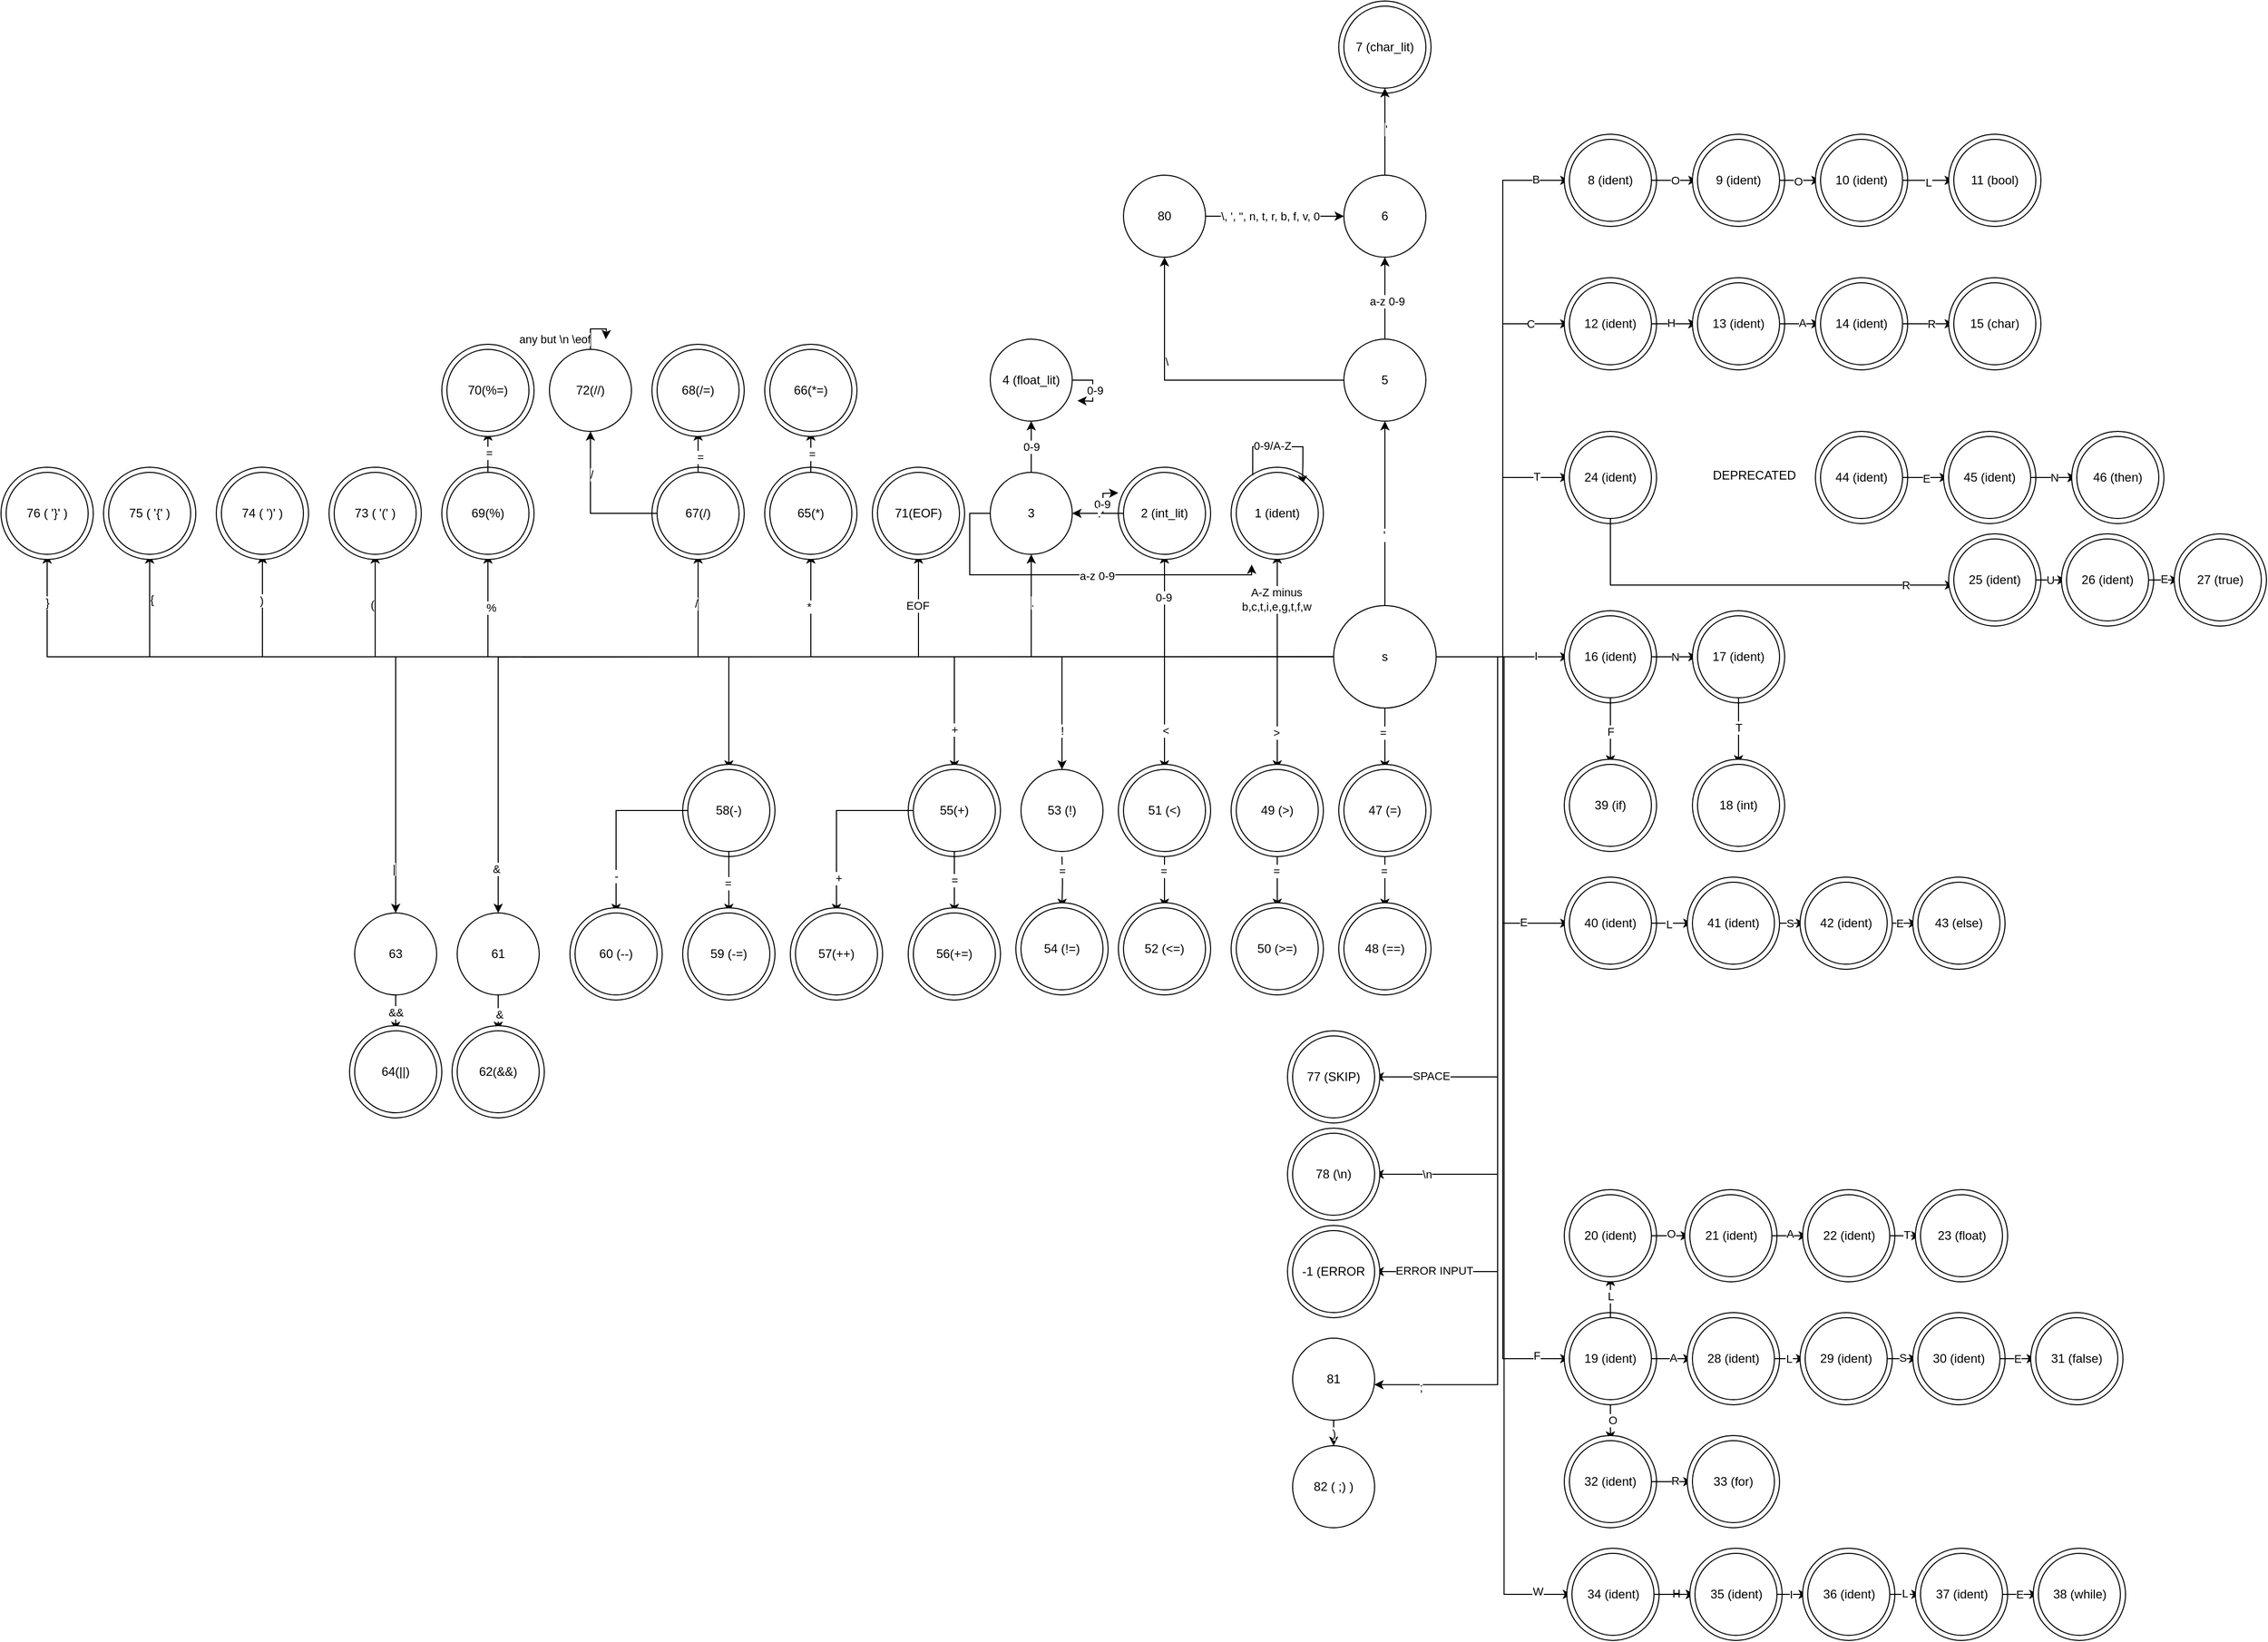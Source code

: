 <mxfile version="26.0.16">
  <diagram name="Page-1" id="vYBnDcoONyLzMY4z4fc2">
    <mxGraphModel dx="2352" dy="1567" grid="1" gridSize="10" guides="1" tooltips="1" connect="1" arrows="1" fold="1" page="1" pageScale="1" pageWidth="850" pageHeight="1100" math="0" shadow="0">
      <root>
        <mxCell id="0" />
        <mxCell id="1" parent="0" />
        <mxCell id="HyqZWob8lPplStOppP0j-3" style="edgeStyle=orthogonalEdgeStyle;rounded=0;orthogonalLoop=1;jettySize=auto;html=1;" parent="1" source="HyqZWob8lPplStOppP0j-1" target="HyqZWob8lPplStOppP0j-2" edge="1">
          <mxGeometry relative="1" as="geometry" />
        </mxCell>
        <mxCell id="HyqZWob8lPplStOppP0j-4" value="I" style="edgeLabel;html=1;align=center;verticalAlign=middle;resizable=0;points=[];" parent="HyqZWob8lPplStOppP0j-3" vertex="1" connectable="0">
          <mxGeometry x="0.482" y="1" relative="1" as="geometry">
            <mxPoint as="offset" />
          </mxGeometry>
        </mxCell>
        <mxCell id="HyqZWob8lPplStOppP0j-25" style="edgeStyle=orthogonalEdgeStyle;rounded=0;orthogonalLoop=1;jettySize=auto;html=1;entryX=0;entryY=0.5;entryDx=0;entryDy=0;" parent="1" source="HyqZWob8lPplStOppP0j-1" target="HyqZWob8lPplStOppP0j-23" edge="1">
          <mxGeometry relative="1" as="geometry" />
        </mxCell>
        <mxCell id="HyqZWob8lPplStOppP0j-63" value="E" style="edgeLabel;html=1;align=center;verticalAlign=middle;resizable=0;points=[];" parent="HyqZWob8lPplStOppP0j-25" vertex="1" connectable="0">
          <mxGeometry x="0.766" y="1" relative="1" as="geometry">
            <mxPoint as="offset" />
          </mxGeometry>
        </mxCell>
        <mxCell id="HyqZWob8lPplStOppP0j-46" style="edgeStyle=orthogonalEdgeStyle;rounded=0;orthogonalLoop=1;jettySize=auto;html=1;entryX=0;entryY=0.5;entryDx=0;entryDy=0;" parent="1" source="HyqZWob8lPplStOppP0j-1" target="HyqZWob8lPplStOppP0j-44" edge="1">
          <mxGeometry relative="1" as="geometry" />
        </mxCell>
        <mxCell id="HyqZWob8lPplStOppP0j-83" value="T" style="edgeLabel;html=1;align=center;verticalAlign=middle;resizable=0;points=[];" parent="HyqZWob8lPplStOppP0j-46" vertex="1" connectable="0">
          <mxGeometry x="0.791" y="1" relative="1" as="geometry">
            <mxPoint as="offset" />
          </mxGeometry>
        </mxCell>
        <mxCell id="HyqZWob8lPplStOppP0j-82" style="edgeStyle=orthogonalEdgeStyle;rounded=0;orthogonalLoop=1;jettySize=auto;html=1;entryX=0;entryY=0.5;entryDx=0;entryDy=0;" parent="1" source="HyqZWob8lPplStOppP0j-1" target="HyqZWob8lPplStOppP0j-80" edge="1">
          <mxGeometry relative="1" as="geometry" />
        </mxCell>
        <mxCell id="HyqZWob8lPplStOppP0j-84" value="C" style="edgeLabel;html=1;align=center;verticalAlign=middle;resizable=0;points=[];" parent="HyqZWob8lPplStOppP0j-82" vertex="1" connectable="0">
          <mxGeometry x="0.831" relative="1" as="geometry">
            <mxPoint as="offset" />
          </mxGeometry>
        </mxCell>
        <mxCell id="HyqZWob8lPplStOppP0j-105" style="edgeStyle=orthogonalEdgeStyle;rounded=0;orthogonalLoop=1;jettySize=auto;html=1;entryX=0;entryY=0.5;entryDx=0;entryDy=0;" parent="1" source="HyqZWob8lPplStOppP0j-1" target="HyqZWob8lPplStOppP0j-96" edge="1">
          <mxGeometry relative="1" as="geometry" />
        </mxCell>
        <mxCell id="HyqZWob8lPplStOppP0j-106" value="B" style="edgeLabel;html=1;align=center;verticalAlign=middle;resizable=0;points=[];" parent="HyqZWob8lPplStOppP0j-105" vertex="1" connectable="0">
          <mxGeometry x="0.887" y="1" relative="1" as="geometry">
            <mxPoint as="offset" />
          </mxGeometry>
        </mxCell>
        <mxCell id="HyqZWob8lPplStOppP0j-111" style="edgeStyle=orthogonalEdgeStyle;rounded=0;orthogonalLoop=1;jettySize=auto;html=1;" parent="1" source="HyqZWob8lPplStOppP0j-1" target="HyqZWob8lPplStOppP0j-110" edge="1">
          <mxGeometry relative="1" as="geometry" />
        </mxCell>
        <mxCell id="HyqZWob8lPplStOppP0j-115" value="=" style="edgeLabel;html=1;align=center;verticalAlign=middle;resizable=0;points=[];" parent="HyqZWob8lPplStOppP0j-111" vertex="1" connectable="0">
          <mxGeometry x="-0.207" y="-2" relative="1" as="geometry">
            <mxPoint as="offset" />
          </mxGeometry>
        </mxCell>
        <mxCell id="HyqZWob8lPplStOppP0j-135" style="edgeStyle=orthogonalEdgeStyle;rounded=0;orthogonalLoop=1;jettySize=auto;html=1;" parent="1" source="HyqZWob8lPplStOppP0j-1" target="HyqZWob8lPplStOppP0j-120" edge="1">
          <mxGeometry relative="1" as="geometry" />
        </mxCell>
        <mxCell id="HyqZWob8lPplStOppP0j-138" value="&amp;gt;" style="edgeLabel;html=1;align=center;verticalAlign=middle;resizable=0;points=[];" parent="HyqZWob8lPplStOppP0j-135" vertex="1" connectable="0">
          <mxGeometry x="0.563" y="-1" relative="1" as="geometry">
            <mxPoint as="offset" />
          </mxGeometry>
        </mxCell>
        <mxCell id="HyqZWob8lPplStOppP0j-136" style="edgeStyle=orthogonalEdgeStyle;rounded=0;orthogonalLoop=1;jettySize=auto;html=1;" parent="1" source="HyqZWob8lPplStOppP0j-1" target="HyqZWob8lPplStOppP0j-126" edge="1">
          <mxGeometry relative="1" as="geometry" />
        </mxCell>
        <mxCell id="HyqZWob8lPplStOppP0j-139" value="&amp;lt;" style="edgeLabel;html=1;align=center;verticalAlign=middle;resizable=0;points=[];" parent="HyqZWob8lPplStOppP0j-136" vertex="1" connectable="0">
          <mxGeometry x="0.72" y="1" relative="1" as="geometry">
            <mxPoint as="offset" />
          </mxGeometry>
        </mxCell>
        <mxCell id="HyqZWob8lPplStOppP0j-137" style="edgeStyle=orthogonalEdgeStyle;rounded=0;orthogonalLoop=1;jettySize=auto;html=1;" parent="1" source="HyqZWob8lPplStOppP0j-1" target="HyqZWob8lPplStOppP0j-132" edge="1">
          <mxGeometry relative="1" as="geometry" />
        </mxCell>
        <mxCell id="HyqZWob8lPplStOppP0j-140" value="!" style="edgeLabel;html=1;align=center;verticalAlign=middle;resizable=0;points=[];" parent="HyqZWob8lPplStOppP0j-137" vertex="1" connectable="0">
          <mxGeometry x="0.797" relative="1" as="geometry">
            <mxPoint as="offset" />
          </mxGeometry>
        </mxCell>
        <mxCell id="HyqZWob8lPplStOppP0j-154" style="edgeStyle=orthogonalEdgeStyle;rounded=0;orthogonalLoop=1;jettySize=auto;html=1;" parent="1" source="HyqZWob8lPplStOppP0j-1" target="HyqZWob8lPplStOppP0j-144" edge="1">
          <mxGeometry relative="1" as="geometry" />
        </mxCell>
        <mxCell id="HyqZWob8lPplStOppP0j-162" value="&#39;" style="edgeLabel;html=1;align=center;verticalAlign=middle;resizable=0;points=[];" parent="HyqZWob8lPplStOppP0j-154" vertex="1" connectable="0">
          <mxGeometry x="-0.234" y="1" relative="1" as="geometry">
            <mxPoint as="offset" />
          </mxGeometry>
        </mxCell>
        <mxCell id="HyqZWob8lPplStOppP0j-160" style="edgeStyle=orthogonalEdgeStyle;rounded=0;orthogonalLoop=1;jettySize=auto;html=1;" parent="1" source="HyqZWob8lPplStOppP0j-1" target="HyqZWob8lPplStOppP0j-158" edge="1">
          <mxGeometry relative="1" as="geometry" />
        </mxCell>
        <mxCell id="HyqZWob8lPplStOppP0j-161" value="A-Z minus&lt;div&gt;b,c,t,i,e,g,t,f,w&lt;/div&gt;" style="edgeLabel;html=1;align=center;verticalAlign=middle;resizable=0;points=[];" parent="HyqZWob8lPplStOppP0j-160" vertex="1" connectable="0">
          <mxGeometry x="0.431" y="1" relative="1" as="geometry">
            <mxPoint as="offset" />
          </mxGeometry>
        </mxCell>
        <mxCell id="HyqZWob8lPplStOppP0j-166" style="edgeStyle=orthogonalEdgeStyle;rounded=0;orthogonalLoop=1;jettySize=auto;html=1;" parent="1" source="HyqZWob8lPplStOppP0j-1" target="HyqZWob8lPplStOppP0j-165" edge="1">
          <mxGeometry relative="1" as="geometry" />
        </mxCell>
        <mxCell id="HyqZWob8lPplStOppP0j-167" value="0-9" style="edgeLabel;html=1;align=center;verticalAlign=middle;resizable=0;points=[];" parent="HyqZWob8lPplStOppP0j-166" vertex="1" connectable="0">
          <mxGeometry x="0.683" y="1" relative="1" as="geometry">
            <mxPoint as="offset" />
          </mxGeometry>
        </mxCell>
        <mxCell id="HyqZWob8lPplStOppP0j-210" style="edgeStyle=orthogonalEdgeStyle;rounded=0;orthogonalLoop=1;jettySize=auto;html=1;entryX=0;entryY=0.5;entryDx=0;entryDy=0;" parent="1" source="HyqZWob8lPplStOppP0j-1" target="HyqZWob8lPplStOppP0j-197" edge="1">
          <mxGeometry relative="1" as="geometry" />
        </mxCell>
        <mxCell id="HyqZWob8lPplStOppP0j-262" style="edgeStyle=orthogonalEdgeStyle;rounded=0;orthogonalLoop=1;jettySize=auto;html=1;entryX=0;entryY=0.5;entryDx=0;entryDy=0;" parent="1" source="HyqZWob8lPplStOppP0j-1" target="HyqZWob8lPplStOppP0j-240" edge="1">
          <mxGeometry relative="1" as="geometry" />
        </mxCell>
        <mxCell id="HyqZWob8lPplStOppP0j-263" value="W" style="edgeLabel;html=1;align=center;verticalAlign=middle;resizable=0;points=[];" parent="HyqZWob8lPplStOppP0j-262" vertex="1" connectable="0">
          <mxGeometry x="0.935" y="3" relative="1" as="geometry">
            <mxPoint as="offset" />
          </mxGeometry>
        </mxCell>
        <mxCell id="_7_zv190YxA2W4ebhbTT-26" style="edgeStyle=orthogonalEdgeStyle;rounded=0;orthogonalLoop=1;jettySize=auto;html=1;" parent="1" source="HyqZWob8lPplStOppP0j-1" target="_7_zv190YxA2W4ebhbTT-3" edge="1">
          <mxGeometry relative="1" as="geometry" />
        </mxCell>
        <mxCell id="_7_zv190YxA2W4ebhbTT-27" value="+" style="edgeLabel;html=1;align=center;verticalAlign=middle;resizable=0;points=[];" parent="_7_zv190YxA2W4ebhbTT-26" vertex="1" connectable="0">
          <mxGeometry x="0.838" relative="1" as="geometry">
            <mxPoint as="offset" />
          </mxGeometry>
        </mxCell>
        <mxCell id="_7_zv190YxA2W4ebhbTT-35" style="edgeStyle=orthogonalEdgeStyle;rounded=0;orthogonalLoop=1;jettySize=auto;html=1;" parent="1" source="HyqZWob8lPplStOppP0j-1" target="_7_zv190YxA2W4ebhbTT-9" edge="1">
          <mxGeometry relative="1" as="geometry" />
        </mxCell>
        <mxCell id="_7_zv190YxA2W4ebhbTT-44" style="edgeStyle=orthogonalEdgeStyle;rounded=0;orthogonalLoop=1;jettySize=auto;html=1;" parent="1" source="HyqZWob8lPplStOppP0j-1" target="_7_zv190YxA2W4ebhbTT-13" edge="1">
          <mxGeometry relative="1" as="geometry" />
        </mxCell>
        <mxCell id="_7_zv190YxA2W4ebhbTT-45" value="*" style="edgeLabel;html=1;align=center;verticalAlign=middle;resizable=0;points=[];" parent="_7_zv190YxA2W4ebhbTT-44" vertex="1" connectable="0">
          <mxGeometry x="0.832" y="2" relative="1" as="geometry">
            <mxPoint as="offset" />
          </mxGeometry>
        </mxCell>
        <mxCell id="_7_zv190YxA2W4ebhbTT-50" style="edgeStyle=orthogonalEdgeStyle;rounded=0;orthogonalLoop=1;jettySize=auto;html=1;" parent="1" source="HyqZWob8lPplStOppP0j-1" target="_7_zv190YxA2W4ebhbTT-15" edge="1">
          <mxGeometry relative="1" as="geometry" />
        </mxCell>
        <mxCell id="Ytjxt_5m01elBJSQsIhc-20" value="/" style="edgeLabel;html=1;align=center;verticalAlign=middle;resizable=0;points=[];" parent="_7_zv190YxA2W4ebhbTT-50" vertex="1" connectable="0">
          <mxGeometry x="0.867" y="2" relative="1" as="geometry">
            <mxPoint as="offset" />
          </mxGeometry>
        </mxCell>
        <mxCell id="_7_zv190YxA2W4ebhbTT-56" style="edgeStyle=orthogonalEdgeStyle;rounded=0;orthogonalLoop=1;jettySize=auto;html=1;" parent="1" source="HyqZWob8lPplStOppP0j-1" target="_7_zv190YxA2W4ebhbTT-17" edge="1">
          <mxGeometry relative="1" as="geometry" />
        </mxCell>
        <mxCell id="Ytjxt_5m01elBJSQsIhc-19" value="%" style="edgeLabel;html=1;align=center;verticalAlign=middle;resizable=0;points=[];" parent="_7_zv190YxA2W4ebhbTT-56" vertex="1" connectable="0">
          <mxGeometry x="0.889" y="-3" relative="1" as="geometry">
            <mxPoint as="offset" />
          </mxGeometry>
        </mxCell>
        <mxCell id="5KtHtZ4zksXReQYeKqMv-19" style="edgeStyle=orthogonalEdgeStyle;rounded=0;orthogonalLoop=1;jettySize=auto;html=1;" parent="1" target="5KtHtZ4zksXReQYeKqMv-8" edge="1">
          <mxGeometry relative="1" as="geometry">
            <mxPoint x="-595" y="379.74" as="targetPoint" />
            <mxPoint x="225" y="379.74" as="sourcePoint" />
          </mxGeometry>
        </mxCell>
        <mxCell id="5KtHtZ4zksXReQYeKqMv-21" value="&amp;amp;" style="edgeLabel;html=1;align=center;verticalAlign=middle;resizable=0;points=[];" parent="5KtHtZ4zksXReQYeKqMv-19" vertex="1" connectable="0">
          <mxGeometry x="0.92" y="-2" relative="1" as="geometry">
            <mxPoint as="offset" />
          </mxGeometry>
        </mxCell>
        <mxCell id="5KtHtZ4zksXReQYeKqMv-22" style="edgeStyle=orthogonalEdgeStyle;rounded=0;orthogonalLoop=1;jettySize=auto;html=1;" parent="1" source="HyqZWob8lPplStOppP0j-1" target="5KtHtZ4zksXReQYeKqMv-12" edge="1">
          <mxGeometry relative="1" as="geometry">
            <mxPoint x="-690" y="380" as="targetPoint" />
          </mxGeometry>
        </mxCell>
        <mxCell id="5KtHtZ4zksXReQYeKqMv-23" value="|" style="edgeLabel;html=1;align=center;verticalAlign=middle;resizable=0;points=[];" parent="5KtHtZ4zksXReQYeKqMv-22" vertex="1" connectable="0">
          <mxGeometry x="0.925" y="-2" relative="1" as="geometry">
            <mxPoint as="offset" />
          </mxGeometry>
        </mxCell>
        <mxCell id="TmHt8W-4hE9iIKC_-PCL-7" style="edgeStyle=orthogonalEdgeStyle;rounded=0;orthogonalLoop=1;jettySize=auto;html=1;" parent="1" source="HyqZWob8lPplStOppP0j-1" target="TmHt8W-4hE9iIKC_-PCL-4" edge="1">
          <mxGeometry relative="1" as="geometry" />
        </mxCell>
        <mxCell id="TmHt8W-4hE9iIKC_-PCL-8" value="." style="edgeLabel;html=1;align=center;verticalAlign=middle;resizable=0;points=[];" parent="TmHt8W-4hE9iIKC_-PCL-7" vertex="1" connectable="0">
          <mxGeometry x="0.762" y="-1" relative="1" as="geometry">
            <mxPoint as="offset" />
          </mxGeometry>
        </mxCell>
        <mxCell id="5Vmqsw8xiTpY99smRXns-3" style="edgeStyle=orthogonalEdgeStyle;rounded=0;orthogonalLoop=1;jettySize=auto;html=1;" parent="1" source="HyqZWob8lPplStOppP0j-1" target="5Vmqsw8xiTpY99smRXns-2" edge="1">
          <mxGeometry relative="1" as="geometry" />
        </mxCell>
        <mxCell id="5Vmqsw8xiTpY99smRXns-4" value="EOF" style="edgeLabel;html=1;align=center;verticalAlign=middle;resizable=0;points=[];" parent="5Vmqsw8xiTpY99smRXns-3" vertex="1" connectable="0">
          <mxGeometry x="0.803" y="1" relative="1" as="geometry">
            <mxPoint as="offset" />
          </mxGeometry>
        </mxCell>
        <mxCell id="Ytjxt_5m01elBJSQsIhc-10" style="edgeStyle=orthogonalEdgeStyle;rounded=0;orthogonalLoop=1;jettySize=auto;html=1;" parent="1" source="HyqZWob8lPplStOppP0j-1" target="Ytjxt_5m01elBJSQsIhc-3" edge="1">
          <mxGeometry relative="1" as="geometry" />
        </mxCell>
        <mxCell id="Ytjxt_5m01elBJSQsIhc-15" value="(" style="edgeLabel;html=1;align=center;verticalAlign=middle;resizable=0;points=[];" parent="Ytjxt_5m01elBJSQsIhc-10" vertex="1" connectable="0">
          <mxGeometry x="0.906" y="3" relative="1" as="geometry">
            <mxPoint as="offset" />
          </mxGeometry>
        </mxCell>
        <mxCell id="Ytjxt_5m01elBJSQsIhc-11" style="edgeStyle=orthogonalEdgeStyle;rounded=0;orthogonalLoop=1;jettySize=auto;html=1;" parent="1" source="HyqZWob8lPplStOppP0j-1" target="Ytjxt_5m01elBJSQsIhc-5" edge="1">
          <mxGeometry relative="1" as="geometry" />
        </mxCell>
        <mxCell id="Ytjxt_5m01elBJSQsIhc-16" value=")" style="edgeLabel;html=1;align=center;verticalAlign=middle;resizable=0;points=[];" parent="Ytjxt_5m01elBJSQsIhc-11" vertex="1" connectable="0">
          <mxGeometry x="0.922" y="1" relative="1" as="geometry">
            <mxPoint as="offset" />
          </mxGeometry>
        </mxCell>
        <mxCell id="Ytjxt_5m01elBJSQsIhc-12" style="edgeStyle=orthogonalEdgeStyle;rounded=0;orthogonalLoop=1;jettySize=auto;html=1;" parent="1" source="HyqZWob8lPplStOppP0j-1" target="Ytjxt_5m01elBJSQsIhc-7" edge="1">
          <mxGeometry relative="1" as="geometry" />
        </mxCell>
        <mxCell id="Ytjxt_5m01elBJSQsIhc-17" value="{" style="edgeLabel;html=1;align=center;verticalAlign=middle;resizable=0;points=[];" parent="Ytjxt_5m01elBJSQsIhc-12" vertex="1" connectable="0">
          <mxGeometry x="0.931" y="-2" relative="1" as="geometry">
            <mxPoint as="offset" />
          </mxGeometry>
        </mxCell>
        <mxCell id="Ytjxt_5m01elBJSQsIhc-14" style="edgeStyle=orthogonalEdgeStyle;rounded=0;orthogonalLoop=1;jettySize=auto;html=1;" parent="1" source="HyqZWob8lPplStOppP0j-1" target="Ytjxt_5m01elBJSQsIhc-9" edge="1">
          <mxGeometry relative="1" as="geometry" />
        </mxCell>
        <mxCell id="Ytjxt_5m01elBJSQsIhc-18" value="}" style="edgeLabel;html=1;align=center;verticalAlign=middle;resizable=0;points=[];" parent="Ytjxt_5m01elBJSQsIhc-14" vertex="1" connectable="0">
          <mxGeometry x="0.931" relative="1" as="geometry">
            <mxPoint as="offset" />
          </mxGeometry>
        </mxCell>
        <mxCell id="H3zw9TJbJZeDey8m-DPK-7" style="edgeStyle=orthogonalEdgeStyle;rounded=0;orthogonalLoop=1;jettySize=auto;html=1;" parent="1" source="HyqZWob8lPplStOppP0j-1" target="H3zw9TJbJZeDey8m-DPK-1" edge="1">
          <mxGeometry relative="1" as="geometry">
            <mxPoint x="380" y="990.385" as="targetPoint" />
            <Array as="points">
              <mxPoint x="380" y="380" />
              <mxPoint x="380" y="980" />
            </Array>
          </mxGeometry>
        </mxCell>
        <mxCell id="H3zw9TJbJZeDey8m-DPK-8" value="ERROR INPUT" style="edgeLabel;html=1;align=center;verticalAlign=middle;resizable=0;points=[];" parent="H3zw9TJbJZeDey8m-DPK-7" vertex="1" connectable="0">
          <mxGeometry x="0.852" y="-1" relative="1" as="geometry">
            <mxPoint as="offset" />
          </mxGeometry>
        </mxCell>
        <mxCell id="H3zw9TJbJZeDey8m-DPK-9" style="edgeStyle=orthogonalEdgeStyle;rounded=0;orthogonalLoop=1;jettySize=auto;html=1;" parent="1" source="HyqZWob8lPplStOppP0j-1" target="EgdRyRMjiD9TqzY_cFQu-8" edge="1">
          <mxGeometry relative="1" as="geometry">
            <mxPoint x="380" y="891.538" as="targetPoint" />
            <Array as="points">
              <mxPoint x="380" y="380" />
              <mxPoint x="380" y="885" />
            </Array>
          </mxGeometry>
        </mxCell>
        <mxCell id="H3zw9TJbJZeDey8m-DPK-10" value="\n" style="edgeLabel;html=1;align=center;verticalAlign=middle;resizable=0;points=[];" parent="H3zw9TJbJZeDey8m-DPK-9" vertex="1" connectable="0">
          <mxGeometry x="0.852" relative="1" as="geometry">
            <mxPoint as="offset" />
          </mxGeometry>
        </mxCell>
        <mxCell id="H3zw9TJbJZeDey8m-DPK-11" style="edgeStyle=orthogonalEdgeStyle;rounded=0;orthogonalLoop=1;jettySize=auto;html=1;" parent="1" source="HyqZWob8lPplStOppP0j-1" target="Ytjxt_5m01elBJSQsIhc-25" edge="1">
          <mxGeometry relative="1" as="geometry">
            <mxPoint x="380" y="801.538" as="targetPoint" />
            <Array as="points">
              <mxPoint x="380" y="380" />
              <mxPoint x="380" y="790" />
            </Array>
          </mxGeometry>
        </mxCell>
        <mxCell id="H3zw9TJbJZeDey8m-DPK-12" value="SPACE" style="edgeLabel;html=1;align=center;verticalAlign=middle;resizable=0;points=[];" parent="H3zw9TJbJZeDey8m-DPK-11" vertex="1" connectable="0">
          <mxGeometry x="0.815" y="-1" relative="1" as="geometry">
            <mxPoint as="offset" />
          </mxGeometry>
        </mxCell>
        <mxCell id="HyqZWob8lPplStOppP0j-1" value="s" style="ellipse;whiteSpace=wrap;html=1;aspect=fixed;" parent="1" vertex="1">
          <mxGeometry x="220" y="330" width="100" height="100" as="geometry" />
        </mxCell>
        <mxCell id="HyqZWob8lPplStOppP0j-5" value="" style="ellipse;whiteSpace=wrap;html=1;aspect=fixed;" parent="1" vertex="1">
          <mxGeometry x="445" y="335" width="90" height="90" as="geometry" />
        </mxCell>
        <mxCell id="HyqZWob8lPplStOppP0j-8" value="F" style="edgeStyle=orthogonalEdgeStyle;rounded=0;orthogonalLoop=1;jettySize=auto;html=1;entryX=0.5;entryY=0;entryDx=0;entryDy=0;" parent="1" source="HyqZWob8lPplStOppP0j-2" target="HyqZWob8lPplStOppP0j-6" edge="1">
          <mxGeometry relative="1" as="geometry" />
        </mxCell>
        <mxCell id="HyqZWob8lPplStOppP0j-12" value="N" style="edgeStyle=orthogonalEdgeStyle;rounded=0;orthogonalLoop=1;jettySize=auto;html=1;" parent="1" source="HyqZWob8lPplStOppP0j-2" target="HyqZWob8lPplStOppP0j-10" edge="1">
          <mxGeometry relative="1" as="geometry" />
        </mxCell>
        <mxCell id="HyqZWob8lPplStOppP0j-2" value="&lt;div&gt;16&lt;span style=&quot;background-color: transparent; color: light-dark(rgb(0, 0, 0), rgb(255, 255, 255));&quot;&gt;&amp;nbsp;&lt;/span&gt;&lt;span style=&quot;background-color: transparent; color: light-dark(rgb(0, 0, 0), rgb(255, 255, 255));&quot;&gt;(ident)&lt;/span&gt;&lt;/div&gt;" style="ellipse;whiteSpace=wrap;html=1;aspect=fixed;" parent="1" vertex="1">
          <mxGeometry x="450" y="340" width="80" height="80" as="geometry" />
        </mxCell>
        <mxCell id="HyqZWob8lPplStOppP0j-9" value="" style="ellipse;whiteSpace=wrap;html=1;aspect=fixed;" parent="1" vertex="1">
          <mxGeometry x="445" y="480" width="90" height="90" as="geometry" />
        </mxCell>
        <mxCell id="HyqZWob8lPplStOppP0j-6" value="39 (if)" style="ellipse;whiteSpace=wrap;html=1;aspect=fixed;" parent="1" vertex="1">
          <mxGeometry x="450" y="485" width="80" height="80" as="geometry" />
        </mxCell>
        <mxCell id="HyqZWob8lPplStOppP0j-11" value="" style="ellipse;whiteSpace=wrap;html=1;aspect=fixed;" parent="1" vertex="1">
          <mxGeometry x="570" y="335" width="90" height="90" as="geometry" />
        </mxCell>
        <mxCell id="HyqZWob8lPplStOppP0j-15" style="edgeStyle=orthogonalEdgeStyle;rounded=0;orthogonalLoop=1;jettySize=auto;html=1;entryX=0.5;entryY=0;entryDx=0;entryDy=0;" parent="1" source="HyqZWob8lPplStOppP0j-10" target="HyqZWob8lPplStOppP0j-13" edge="1">
          <mxGeometry relative="1" as="geometry" />
        </mxCell>
        <mxCell id="HyqZWob8lPplStOppP0j-20" value="T" style="edgeLabel;html=1;align=center;verticalAlign=middle;resizable=0;points=[];" parent="HyqZWob8lPplStOppP0j-15" vertex="1" connectable="0">
          <mxGeometry x="-0.117" relative="1" as="geometry">
            <mxPoint as="offset" />
          </mxGeometry>
        </mxCell>
        <mxCell id="HyqZWob8lPplStOppP0j-10" value="17&amp;nbsp;(ident)" style="ellipse;whiteSpace=wrap;html=1;aspect=fixed;" parent="1" vertex="1">
          <mxGeometry x="575" y="340" width="80" height="80" as="geometry" />
        </mxCell>
        <mxCell id="HyqZWob8lPplStOppP0j-14" value="" style="ellipse;whiteSpace=wrap;html=1;aspect=fixed;" parent="1" vertex="1">
          <mxGeometry x="570" y="480" width="90" height="90" as="geometry" />
        </mxCell>
        <mxCell id="HyqZWob8lPplStOppP0j-13" value="18 (int)" style="ellipse;whiteSpace=wrap;html=1;aspect=fixed;" parent="1" vertex="1">
          <mxGeometry x="575" y="485" width="80" height="80" as="geometry" />
        </mxCell>
        <mxCell id="HyqZWob8lPplStOppP0j-30" value="" style="ellipse;whiteSpace=wrap;html=1;aspect=fixed;" parent="1" vertex="1">
          <mxGeometry x="445" y="595" width="90" height="90" as="geometry" />
        </mxCell>
        <mxCell id="HyqZWob8lPplStOppP0j-32" style="edgeStyle=orthogonalEdgeStyle;rounded=0;orthogonalLoop=1;jettySize=auto;html=1;" parent="1" source="HyqZWob8lPplStOppP0j-23" target="HyqZWob8lPplStOppP0j-31" edge="1">
          <mxGeometry relative="1" as="geometry" />
        </mxCell>
        <mxCell id="HyqZWob8lPplStOppP0j-33" value="L" style="edgeLabel;html=1;align=center;verticalAlign=middle;resizable=0;points=[];" parent="HyqZWob8lPplStOppP0j-32" vertex="1" connectable="0">
          <mxGeometry x="-0.171" y="-1" relative="1" as="geometry">
            <mxPoint as="offset" />
          </mxGeometry>
        </mxCell>
        <mxCell id="HyqZWob8lPplStOppP0j-23" value="40&amp;nbsp;(ident)" style="ellipse;whiteSpace=wrap;html=1;aspect=fixed;" parent="1" vertex="1">
          <mxGeometry x="450" y="600" width="80" height="80" as="geometry" />
        </mxCell>
        <mxCell id="HyqZWob8lPplStOppP0j-36" value="S" style="edgeStyle=orthogonalEdgeStyle;rounded=0;orthogonalLoop=1;jettySize=auto;html=1;entryX=0;entryY=0.5;entryDx=0;entryDy=0;" parent="1" source="HyqZWob8lPplStOppP0j-31" target="HyqZWob8lPplStOppP0j-34" edge="1">
          <mxGeometry relative="1" as="geometry" />
        </mxCell>
        <mxCell id="HyqZWob8lPplStOppP0j-37" style="edgeStyle=orthogonalEdgeStyle;rounded=0;orthogonalLoop=1;jettySize=auto;html=1;" parent="1" source="HyqZWob8lPplStOppP0j-34" target="HyqZWob8lPplStOppP0j-35" edge="1">
          <mxGeometry relative="1" as="geometry" />
        </mxCell>
        <mxCell id="HyqZWob8lPplStOppP0j-38" value="E" style="edgeLabel;html=1;align=center;verticalAlign=middle;resizable=0;points=[];" parent="HyqZWob8lPplStOppP0j-37" vertex="1" connectable="0">
          <mxGeometry x="-0.531" relative="1" as="geometry">
            <mxPoint as="offset" />
          </mxGeometry>
        </mxCell>
        <mxCell id="HyqZWob8lPplStOppP0j-40" value="" style="ellipse;whiteSpace=wrap;html=1;aspect=fixed;" parent="1" vertex="1">
          <mxGeometry x="565" y="595" width="90" height="90" as="geometry" />
        </mxCell>
        <mxCell id="HyqZWob8lPplStOppP0j-31" value="41&amp;nbsp;(ident)" style="ellipse;whiteSpace=wrap;html=1;aspect=fixed;" parent="1" vertex="1">
          <mxGeometry x="570" y="600" width="80" height="80" as="geometry" />
        </mxCell>
        <mxCell id="HyqZWob8lPplStOppP0j-41" value="" style="ellipse;whiteSpace=wrap;html=1;aspect=fixed;" parent="1" vertex="1">
          <mxGeometry x="675" y="595" width="90" height="90" as="geometry" />
        </mxCell>
        <mxCell id="HyqZWob8lPplStOppP0j-42" value="" style="ellipse;whiteSpace=wrap;html=1;aspect=fixed;" parent="1" vertex="1">
          <mxGeometry x="785" y="595" width="90" height="90" as="geometry" />
        </mxCell>
        <mxCell id="HyqZWob8lPplStOppP0j-34" value="42&amp;nbsp;(ident)" style="ellipse;whiteSpace=wrap;html=1;aspect=fixed;" parent="1" vertex="1">
          <mxGeometry x="680" y="600" width="80" height="80" as="geometry" />
        </mxCell>
        <mxCell id="HyqZWob8lPplStOppP0j-35" value="43 (else)" style="ellipse;whiteSpace=wrap;html=1;aspect=fixed;" parent="1" vertex="1">
          <mxGeometry x="790" y="600" width="80" height="80" as="geometry" />
        </mxCell>
        <mxCell id="HyqZWob8lPplStOppP0j-43" value="" style="ellipse;whiteSpace=wrap;html=1;aspect=fixed;" parent="1" vertex="1">
          <mxGeometry x="445" y="160" width="90" height="90" as="geometry" />
        </mxCell>
        <mxCell id="5KtHtZ4zksXReQYeKqMv-24" style="edgeStyle=orthogonalEdgeStyle;rounded=0;orthogonalLoop=1;jettySize=auto;html=1;" parent="1" source="HyqZWob8lPplStOppP0j-44" target="HyqZWob8lPplStOppP0j-185" edge="1">
          <mxGeometry relative="1" as="geometry">
            <mxPoint x="705.314" y="310" as="targetPoint" />
            <Array as="points">
              <mxPoint x="490" y="310" />
            </Array>
          </mxGeometry>
        </mxCell>
        <mxCell id="5KtHtZ4zksXReQYeKqMv-25" value="R" style="edgeLabel;html=1;align=center;verticalAlign=middle;resizable=0;points=[];" parent="5KtHtZ4zksXReQYeKqMv-24" vertex="1" connectable="0">
          <mxGeometry x="0.762" relative="1" as="geometry">
            <mxPoint as="offset" />
          </mxGeometry>
        </mxCell>
        <mxCell id="HyqZWob8lPplStOppP0j-44" value="24&amp;nbsp;(ident)" style="ellipse;whiteSpace=wrap;html=1;aspect=fixed;" parent="1" vertex="1">
          <mxGeometry x="450" y="165" width="80" height="80" as="geometry" />
        </mxCell>
        <mxCell id="HyqZWob8lPplStOppP0j-48" value="" style="ellipse;whiteSpace=wrap;html=1;aspect=fixed;" parent="1" vertex="1">
          <mxGeometry x="690" y="160" width="90" height="90" as="geometry" />
        </mxCell>
        <mxCell id="HyqZWob8lPplStOppP0j-55" style="edgeStyle=orthogonalEdgeStyle;rounded=0;orthogonalLoop=1;jettySize=auto;html=1;" parent="1" source="HyqZWob8lPplStOppP0j-49" target="HyqZWob8lPplStOppP0j-51" edge="1">
          <mxGeometry relative="1" as="geometry" />
        </mxCell>
        <mxCell id="HyqZWob8lPplStOppP0j-57" value="E" style="edgeLabel;html=1;align=center;verticalAlign=middle;resizable=0;points=[];" parent="HyqZWob8lPplStOppP0j-55" vertex="1" connectable="0">
          <mxGeometry x="-0.003" y="-1" relative="1" as="geometry">
            <mxPoint as="offset" />
          </mxGeometry>
        </mxCell>
        <mxCell id="HyqZWob8lPplStOppP0j-49" value="44&amp;nbsp;(ident)" style="ellipse;whiteSpace=wrap;html=1;aspect=fixed;" parent="1" vertex="1">
          <mxGeometry x="695" y="165" width="80" height="80" as="geometry" />
        </mxCell>
        <mxCell id="HyqZWob8lPplStOppP0j-50" value="" style="ellipse;whiteSpace=wrap;html=1;aspect=fixed;" parent="1" vertex="1">
          <mxGeometry x="815" y="160" width="90" height="90" as="geometry" />
        </mxCell>
        <mxCell id="HyqZWob8lPplStOppP0j-56" style="edgeStyle=orthogonalEdgeStyle;rounded=0;orthogonalLoop=1;jettySize=auto;html=1;" parent="1" source="HyqZWob8lPplStOppP0j-51" target="HyqZWob8lPplStOppP0j-53" edge="1">
          <mxGeometry relative="1" as="geometry" />
        </mxCell>
        <mxCell id="HyqZWob8lPplStOppP0j-58" value="N" style="edgeStyle=orthogonalEdgeStyle;rounded=0;orthogonalLoop=1;jettySize=auto;html=1;" parent="1" source="HyqZWob8lPplStOppP0j-51" target="HyqZWob8lPplStOppP0j-53" edge="1">
          <mxGeometry relative="1" as="geometry" />
        </mxCell>
        <mxCell id="HyqZWob8lPplStOppP0j-51" value="45&amp;nbsp;(ident)" style="ellipse;whiteSpace=wrap;html=1;aspect=fixed;" parent="1" vertex="1">
          <mxGeometry x="820" y="165" width="80" height="80" as="geometry" />
        </mxCell>
        <mxCell id="HyqZWob8lPplStOppP0j-52" value="" style="ellipse;whiteSpace=wrap;html=1;aspect=fixed;" parent="1" vertex="1">
          <mxGeometry x="940" y="160" width="90" height="90" as="geometry" />
        </mxCell>
        <mxCell id="HyqZWob8lPplStOppP0j-53" value="46 (then)" style="ellipse;whiteSpace=wrap;html=1;aspect=fixed;" parent="1" vertex="1">
          <mxGeometry x="945" y="165" width="80" height="80" as="geometry" />
        </mxCell>
        <mxCell id="TmHt8W-4hE9iIKC_-PCL-40" value="" style="edgeStyle=orthogonalEdgeStyle;rounded=0;orthogonalLoop=1;jettySize=auto;html=1;" parent="1" source="HyqZWob8lPplStOppP0j-79" target="HyqZWob8lPplStOppP0j-86" edge="1">
          <mxGeometry relative="1" as="geometry" />
        </mxCell>
        <mxCell id="HyqZWob8lPplStOppP0j-79" value="" style="ellipse;whiteSpace=wrap;html=1;aspect=fixed;" parent="1" vertex="1">
          <mxGeometry x="445" y="10" width="90" height="90" as="geometry" />
        </mxCell>
        <mxCell id="HyqZWob8lPplStOppP0j-91" style="edgeStyle=orthogonalEdgeStyle;rounded=0;orthogonalLoop=1;jettySize=auto;html=1;" parent="1" source="HyqZWob8lPplStOppP0j-80" target="HyqZWob8lPplStOppP0j-86" edge="1">
          <mxGeometry relative="1" as="geometry" />
        </mxCell>
        <mxCell id="TmHt8W-4hE9iIKC_-PCL-41" value="H" style="edgeLabel;html=1;align=center;verticalAlign=middle;resizable=0;points=[];" parent="HyqZWob8lPplStOppP0j-91" vertex="1" connectable="0">
          <mxGeometry x="-0.169" y="1" relative="1" as="geometry">
            <mxPoint as="offset" />
          </mxGeometry>
        </mxCell>
        <mxCell id="HyqZWob8lPplStOppP0j-80" value="12&amp;nbsp;(ident)" style="ellipse;whiteSpace=wrap;html=1;aspect=fixed;" parent="1" vertex="1">
          <mxGeometry x="450" y="15" width="80" height="80" as="geometry" />
        </mxCell>
        <mxCell id="HyqZWob8lPplStOppP0j-85" value="" style="ellipse;whiteSpace=wrap;html=1;aspect=fixed;" parent="1" vertex="1">
          <mxGeometry x="570" y="10" width="90" height="90" as="geometry" />
        </mxCell>
        <mxCell id="HyqZWob8lPplStOppP0j-92" style="edgeStyle=orthogonalEdgeStyle;rounded=0;orthogonalLoop=1;jettySize=auto;html=1;" parent="1" source="HyqZWob8lPplStOppP0j-86" target="HyqZWob8lPplStOppP0j-88" edge="1">
          <mxGeometry relative="1" as="geometry" />
        </mxCell>
        <mxCell id="TmHt8W-4hE9iIKC_-PCL-42" value="A" style="edgeLabel;html=1;align=center;verticalAlign=middle;resizable=0;points=[];" parent="HyqZWob8lPplStOppP0j-92" vertex="1" connectable="0">
          <mxGeometry x="0.103" y="1" relative="1" as="geometry">
            <mxPoint as="offset" />
          </mxGeometry>
        </mxCell>
        <mxCell id="HyqZWob8lPplStOppP0j-86" value="13&amp;nbsp;(ident)" style="ellipse;whiteSpace=wrap;html=1;aspect=fixed;" parent="1" vertex="1">
          <mxGeometry x="575" y="15" width="80" height="80" as="geometry" />
        </mxCell>
        <mxCell id="HyqZWob8lPplStOppP0j-87" value="" style="ellipse;whiteSpace=wrap;html=1;aspect=fixed;" parent="1" vertex="1">
          <mxGeometry x="690" y="10" width="90" height="90" as="geometry" />
        </mxCell>
        <mxCell id="HyqZWob8lPplStOppP0j-93" style="edgeStyle=orthogonalEdgeStyle;rounded=0;orthogonalLoop=1;jettySize=auto;html=1;" parent="1" source="HyqZWob8lPplStOppP0j-88" target="HyqZWob8lPplStOppP0j-90" edge="1">
          <mxGeometry relative="1" as="geometry" />
        </mxCell>
        <mxCell id="TmHt8W-4hE9iIKC_-PCL-43" value="R" style="edgeLabel;html=1;align=center;verticalAlign=middle;resizable=0;points=[];" parent="HyqZWob8lPplStOppP0j-93" vertex="1" connectable="0">
          <mxGeometry x="0.106" relative="1" as="geometry">
            <mxPoint as="offset" />
          </mxGeometry>
        </mxCell>
        <mxCell id="HyqZWob8lPplStOppP0j-88" value="14&amp;nbsp;(ident)" style="ellipse;whiteSpace=wrap;html=1;aspect=fixed;" parent="1" vertex="1">
          <mxGeometry x="695" y="15" width="80" height="80" as="geometry" />
        </mxCell>
        <mxCell id="HyqZWob8lPplStOppP0j-89" value="" style="ellipse;whiteSpace=wrap;html=1;aspect=fixed;" parent="1" vertex="1">
          <mxGeometry x="820" y="10" width="90" height="90" as="geometry" />
        </mxCell>
        <mxCell id="HyqZWob8lPplStOppP0j-90" value="15 (char)" style="ellipse;whiteSpace=wrap;html=1;aspect=fixed;" parent="1" vertex="1">
          <mxGeometry x="825" y="15" width="80" height="80" as="geometry" />
        </mxCell>
        <mxCell id="HyqZWob8lPplStOppP0j-94" value="" style="ellipse;whiteSpace=wrap;html=1;aspect=fixed;" parent="1" vertex="1">
          <mxGeometry x="445" y="-130" width="90" height="90" as="geometry" />
        </mxCell>
        <mxCell id="HyqZWob8lPplStOppP0j-95" value="O" style="edgeStyle=orthogonalEdgeStyle;rounded=0;orthogonalLoop=1;jettySize=auto;html=1;" parent="1" source="HyqZWob8lPplStOppP0j-96" target="HyqZWob8lPplStOppP0j-99" edge="1">
          <mxGeometry relative="1" as="geometry" />
        </mxCell>
        <mxCell id="HyqZWob8lPplStOppP0j-96" value="8 (ident)" style="ellipse;whiteSpace=wrap;html=1;aspect=fixed;" parent="1" vertex="1">
          <mxGeometry x="450" y="-125" width="80" height="80" as="geometry" />
        </mxCell>
        <mxCell id="HyqZWob8lPplStOppP0j-97" value="" style="ellipse;whiteSpace=wrap;html=1;aspect=fixed;" parent="1" vertex="1">
          <mxGeometry x="570" y="-130" width="90" height="90" as="geometry" />
        </mxCell>
        <mxCell id="HyqZWob8lPplStOppP0j-98" style="edgeStyle=orthogonalEdgeStyle;rounded=0;orthogonalLoop=1;jettySize=auto;html=1;" parent="1" source="HyqZWob8lPplStOppP0j-99" target="HyqZWob8lPplStOppP0j-102" edge="1">
          <mxGeometry relative="1" as="geometry" />
        </mxCell>
        <mxCell id="HyqZWob8lPplStOppP0j-107" value="O" style="edgeLabel;html=1;align=center;verticalAlign=middle;resizable=0;points=[];" parent="HyqZWob8lPplStOppP0j-98" vertex="1" connectable="0">
          <mxGeometry x="-0.128" y="-1" relative="1" as="geometry">
            <mxPoint as="offset" />
          </mxGeometry>
        </mxCell>
        <mxCell id="HyqZWob8lPplStOppP0j-99" value="9&amp;nbsp;(ident)" style="ellipse;whiteSpace=wrap;html=1;aspect=fixed;" parent="1" vertex="1">
          <mxGeometry x="575" y="-125" width="80" height="80" as="geometry" />
        </mxCell>
        <mxCell id="HyqZWob8lPplStOppP0j-100" value="" style="ellipse;whiteSpace=wrap;html=1;aspect=fixed;" parent="1" vertex="1">
          <mxGeometry x="690" y="-130" width="90" height="90" as="geometry" />
        </mxCell>
        <mxCell id="HyqZWob8lPplStOppP0j-101" style="edgeStyle=orthogonalEdgeStyle;rounded=0;orthogonalLoop=1;jettySize=auto;html=1;" parent="1" source="HyqZWob8lPplStOppP0j-102" target="HyqZWob8lPplStOppP0j-104" edge="1">
          <mxGeometry relative="1" as="geometry" />
        </mxCell>
        <mxCell id="HyqZWob8lPplStOppP0j-108" value="L" style="edgeLabel;html=1;align=center;verticalAlign=middle;resizable=0;points=[];" parent="HyqZWob8lPplStOppP0j-101" vertex="1" connectable="0">
          <mxGeometry x="-0.009" y="-2" relative="1" as="geometry">
            <mxPoint as="offset" />
          </mxGeometry>
        </mxCell>
        <mxCell id="HyqZWob8lPplStOppP0j-102" value="10&amp;nbsp;(ident)" style="ellipse;whiteSpace=wrap;html=1;aspect=fixed;" parent="1" vertex="1">
          <mxGeometry x="695" y="-125" width="80" height="80" as="geometry" />
        </mxCell>
        <mxCell id="HyqZWob8lPplStOppP0j-103" value="" style="ellipse;whiteSpace=wrap;html=1;aspect=fixed;" parent="1" vertex="1">
          <mxGeometry x="820" y="-130" width="90" height="90" as="geometry" />
        </mxCell>
        <mxCell id="HyqZWob8lPplStOppP0j-104" value="11 (bool)" style="ellipse;whiteSpace=wrap;html=1;aspect=fixed;" parent="1" vertex="1">
          <mxGeometry x="825" y="-125" width="80" height="80" as="geometry" />
        </mxCell>
        <mxCell id="HyqZWob8lPplStOppP0j-114" style="edgeStyle=orthogonalEdgeStyle;rounded=0;orthogonalLoop=1;jettySize=auto;html=1;" parent="1" source="HyqZWob8lPplStOppP0j-109" target="HyqZWob8lPplStOppP0j-113" edge="1">
          <mxGeometry relative="1" as="geometry" />
        </mxCell>
        <mxCell id="HyqZWob8lPplStOppP0j-116" value="=" style="edgeLabel;html=1;align=center;verticalAlign=middle;resizable=0;points=[];" parent="HyqZWob8lPplStOppP0j-114" vertex="1" connectable="0">
          <mxGeometry x="-0.463" y="-1" relative="1" as="geometry">
            <mxPoint as="offset" />
          </mxGeometry>
        </mxCell>
        <mxCell id="HyqZWob8lPplStOppP0j-109" value="" style="ellipse;whiteSpace=wrap;html=1;aspect=fixed;" parent="1" vertex="1">
          <mxGeometry x="225" y="485" width="90" height="90" as="geometry" />
        </mxCell>
        <mxCell id="HyqZWob8lPplStOppP0j-110" value="47 (=)" style="ellipse;whiteSpace=wrap;html=1;aspect=fixed;" parent="1" vertex="1">
          <mxGeometry x="230" y="490" width="80" height="80" as="geometry" />
        </mxCell>
        <mxCell id="HyqZWob8lPplStOppP0j-112" value="" style="ellipse;whiteSpace=wrap;html=1;aspect=fixed;" parent="1" vertex="1">
          <mxGeometry x="225" y="620" width="90" height="90" as="geometry" />
        </mxCell>
        <mxCell id="HyqZWob8lPplStOppP0j-113" value="48 (==)" style="ellipse;whiteSpace=wrap;html=1;aspect=fixed;" parent="1" vertex="1">
          <mxGeometry x="230" y="625" width="80" height="80" as="geometry" />
        </mxCell>
        <mxCell id="HyqZWob8lPplStOppP0j-117" style="edgeStyle=orthogonalEdgeStyle;rounded=0;orthogonalLoop=1;jettySize=auto;html=1;" parent="1" source="HyqZWob8lPplStOppP0j-119" target="HyqZWob8lPplStOppP0j-122" edge="1">
          <mxGeometry relative="1" as="geometry" />
        </mxCell>
        <mxCell id="HyqZWob8lPplStOppP0j-118" value="=" style="edgeLabel;html=1;align=center;verticalAlign=middle;resizable=0;points=[];" parent="HyqZWob8lPplStOppP0j-117" vertex="1" connectable="0">
          <mxGeometry x="-0.463" y="-1" relative="1" as="geometry">
            <mxPoint as="offset" />
          </mxGeometry>
        </mxCell>
        <mxCell id="HyqZWob8lPplStOppP0j-119" value="" style="ellipse;whiteSpace=wrap;html=1;aspect=fixed;" parent="1" vertex="1">
          <mxGeometry x="120" y="485" width="90" height="90" as="geometry" />
        </mxCell>
        <mxCell id="HyqZWob8lPplStOppP0j-120" value="49 (&amp;gt;)" style="ellipse;whiteSpace=wrap;html=1;aspect=fixed;" parent="1" vertex="1">
          <mxGeometry x="125" y="490" width="80" height="80" as="geometry" />
        </mxCell>
        <mxCell id="HyqZWob8lPplStOppP0j-121" value="" style="ellipse;whiteSpace=wrap;html=1;aspect=fixed;" parent="1" vertex="1">
          <mxGeometry x="120" y="620" width="90" height="90" as="geometry" />
        </mxCell>
        <mxCell id="HyqZWob8lPplStOppP0j-122" value="50 (&amp;gt;=)" style="ellipse;whiteSpace=wrap;html=1;aspect=fixed;" parent="1" vertex="1">
          <mxGeometry x="125" y="625" width="80" height="80" as="geometry" />
        </mxCell>
        <mxCell id="HyqZWob8lPplStOppP0j-123" style="edgeStyle=orthogonalEdgeStyle;rounded=0;orthogonalLoop=1;jettySize=auto;html=1;" parent="1" source="HyqZWob8lPplStOppP0j-125" target="HyqZWob8lPplStOppP0j-128" edge="1">
          <mxGeometry relative="1" as="geometry" />
        </mxCell>
        <mxCell id="HyqZWob8lPplStOppP0j-124" value="=" style="edgeLabel;html=1;align=center;verticalAlign=middle;resizable=0;points=[];" parent="HyqZWob8lPplStOppP0j-123" vertex="1" connectable="0">
          <mxGeometry x="-0.463" y="-1" relative="1" as="geometry">
            <mxPoint as="offset" />
          </mxGeometry>
        </mxCell>
        <mxCell id="HyqZWob8lPplStOppP0j-125" value="" style="ellipse;whiteSpace=wrap;html=1;aspect=fixed;" parent="1" vertex="1">
          <mxGeometry x="10" y="485" width="90" height="90" as="geometry" />
        </mxCell>
        <mxCell id="HyqZWob8lPplStOppP0j-126" value="51 (&amp;lt;)" style="ellipse;whiteSpace=wrap;html=1;aspect=fixed;" parent="1" vertex="1">
          <mxGeometry x="15" y="490" width="80" height="80" as="geometry" />
        </mxCell>
        <mxCell id="HyqZWob8lPplStOppP0j-127" value="" style="ellipse;whiteSpace=wrap;html=1;aspect=fixed;" parent="1" vertex="1">
          <mxGeometry x="10" y="620" width="90" height="90" as="geometry" />
        </mxCell>
        <mxCell id="HyqZWob8lPplStOppP0j-128" value="52 (&amp;lt;=)" style="ellipse;whiteSpace=wrap;html=1;aspect=fixed;" parent="1" vertex="1">
          <mxGeometry x="15" y="625" width="80" height="80" as="geometry" />
        </mxCell>
        <mxCell id="HyqZWob8lPplStOppP0j-129" style="edgeStyle=orthogonalEdgeStyle;rounded=0;orthogonalLoop=1;jettySize=auto;html=1;" parent="1" target="HyqZWob8lPplStOppP0j-134" edge="1">
          <mxGeometry relative="1" as="geometry">
            <mxPoint x="-45" y="575" as="sourcePoint" />
          </mxGeometry>
        </mxCell>
        <mxCell id="HyqZWob8lPplStOppP0j-130" value="=" style="edgeLabel;html=1;align=center;verticalAlign=middle;resizable=0;points=[];" parent="HyqZWob8lPplStOppP0j-129" vertex="1" connectable="0">
          <mxGeometry x="-0.463" y="-1" relative="1" as="geometry">
            <mxPoint as="offset" />
          </mxGeometry>
        </mxCell>
        <mxCell id="HyqZWob8lPplStOppP0j-132" value="53 (!)" style="ellipse;whiteSpace=wrap;html=1;aspect=fixed;" parent="1" vertex="1">
          <mxGeometry x="-85" y="490" width="80" height="80" as="geometry" />
        </mxCell>
        <mxCell id="HyqZWob8lPplStOppP0j-133" value="" style="ellipse;whiteSpace=wrap;html=1;aspect=fixed;" parent="1" vertex="1">
          <mxGeometry x="-90" y="620" width="90" height="90" as="geometry" />
        </mxCell>
        <mxCell id="HyqZWob8lPplStOppP0j-134" value="54 (!=)" style="ellipse;whiteSpace=wrap;html=1;aspect=fixed;" parent="1" vertex="1">
          <mxGeometry x="-85" y="625" width="80" height="80" as="geometry" />
        </mxCell>
        <mxCell id="5KtHtZ4zksXReQYeKqMv-3" style="edgeStyle=orthogonalEdgeStyle;rounded=0;orthogonalLoop=1;jettySize=auto;html=1;" parent="1" source="HyqZWob8lPplStOppP0j-144" target="5KtHtZ4zksXReQYeKqMv-2" edge="1">
          <mxGeometry relative="1" as="geometry" />
        </mxCell>
        <mxCell id="TmHt8W-4hE9iIKC_-PCL-39" value="a-z 0-9" style="edgeLabel;html=1;align=center;verticalAlign=middle;resizable=0;points=[];" parent="5KtHtZ4zksXReQYeKqMv-3" vertex="1" connectable="0">
          <mxGeometry x="-0.063" y="-2" relative="1" as="geometry">
            <mxPoint as="offset" />
          </mxGeometry>
        </mxCell>
        <mxCell id="HBGR0n5_r8T_Jiw62ylB-2" style="edgeStyle=orthogonalEdgeStyle;rounded=0;orthogonalLoop=1;jettySize=auto;html=1;" parent="1" source="HyqZWob8lPplStOppP0j-144" target="HBGR0n5_r8T_Jiw62ylB-1" edge="1">
          <mxGeometry relative="1" as="geometry" />
        </mxCell>
        <mxCell id="HBGR0n5_r8T_Jiw62ylB-3" value="\" style="edgeLabel;html=1;align=center;verticalAlign=middle;resizable=0;points=[];" parent="HBGR0n5_r8T_Jiw62ylB-2" vertex="1" connectable="0">
          <mxGeometry x="0.307" y="-2" relative="1" as="geometry">
            <mxPoint as="offset" />
          </mxGeometry>
        </mxCell>
        <mxCell id="HyqZWob8lPplStOppP0j-144" value="5" style="ellipse;whiteSpace=wrap;html=1;aspect=fixed;" parent="1" vertex="1">
          <mxGeometry x="230" y="70" width="80" height="80" as="geometry" />
        </mxCell>
        <mxCell id="HyqZWob8lPplStOppP0j-150" value="" style="ellipse;whiteSpace=wrap;html=1;aspect=fixed;" parent="1" vertex="1">
          <mxGeometry x="225" y="-260" width="90" height="90" as="geometry" />
        </mxCell>
        <mxCell id="HyqZWob8lPplStOppP0j-151" value="7 (char_lit)" style="ellipse;whiteSpace=wrap;html=1;aspect=fixed;" parent="1" vertex="1">
          <mxGeometry x="230" y="-255" width="80" height="80" as="geometry" />
        </mxCell>
        <mxCell id="HyqZWob8lPplStOppP0j-159" value="" style="ellipse;whiteSpace=wrap;html=1;aspect=fixed;" parent="1" vertex="1">
          <mxGeometry x="120" y="195" width="90" height="90" as="geometry" />
        </mxCell>
        <mxCell id="HyqZWob8lPplStOppP0j-163" style="edgeStyle=orthogonalEdgeStyle;rounded=0;orthogonalLoop=1;jettySize=auto;html=1;exitX=0.234;exitY=0.087;exitDx=0;exitDy=0;exitPerimeter=0;entryX=0.806;entryY=0.148;entryDx=0;entryDy=0;entryPerimeter=0;" parent="1" source="HyqZWob8lPplStOppP0j-159" target="HyqZWob8lPplStOppP0j-158" edge="1">
          <mxGeometry relative="1" as="geometry">
            <mxPoint x="180" y="190" as="targetPoint" />
            <Array as="points">
              <mxPoint x="141" y="175" />
              <mxPoint x="190" y="175" />
              <mxPoint x="190" y="190" />
              <mxPoint x="190" y="190" />
            </Array>
          </mxGeometry>
        </mxCell>
        <mxCell id="HyqZWob8lPplStOppP0j-164" value="0-9/A-Z" style="edgeLabel;html=1;align=center;verticalAlign=middle;resizable=0;points=[];" parent="HyqZWob8lPplStOppP0j-163" vertex="1" connectable="0">
          <mxGeometry x="-0.192" y="1" relative="1" as="geometry">
            <mxPoint as="offset" />
          </mxGeometry>
        </mxCell>
        <mxCell id="HyqZWob8lPplStOppP0j-158" value="1 (ident)" style="ellipse;whiteSpace=wrap;html=1;aspect=fixed;" parent="1" vertex="1">
          <mxGeometry x="125" y="200" width="80" height="80" as="geometry" />
        </mxCell>
        <mxCell id="HyqZWob8lPplStOppP0j-168" style="edgeStyle=orthogonalEdgeStyle;rounded=0;orthogonalLoop=1;jettySize=auto;html=1;" parent="1" source="HyqZWob8lPplStOppP0j-165" edge="1">
          <mxGeometry relative="1" as="geometry">
            <mxPoint x="10" y="220" as="targetPoint" />
          </mxGeometry>
        </mxCell>
        <mxCell id="HyqZWob8lPplStOppP0j-169" value="0-9" style="edgeLabel;html=1;align=center;verticalAlign=middle;resizable=0;points=[];" parent="HyqZWob8lPplStOppP0j-168" vertex="1" connectable="0">
          <mxGeometry x="0.063" y="1" relative="1" as="geometry">
            <mxPoint as="offset" />
          </mxGeometry>
        </mxCell>
        <mxCell id="HyqZWob8lPplStOppP0j-176" value="" style="ellipse;whiteSpace=wrap;html=1;aspect=fixed;" parent="1" vertex="1">
          <mxGeometry x="10" y="195" width="90" height="90" as="geometry" />
        </mxCell>
        <mxCell id="TmHt8W-4hE9iIKC_-PCL-5" style="edgeStyle=orthogonalEdgeStyle;rounded=0;orthogonalLoop=1;jettySize=auto;html=1;" parent="1" source="HyqZWob8lPplStOppP0j-165" target="TmHt8W-4hE9iIKC_-PCL-4" edge="1">
          <mxGeometry relative="1" as="geometry" />
        </mxCell>
        <mxCell id="TmHt8W-4hE9iIKC_-PCL-6" value="." style="edgeLabel;html=1;align=center;verticalAlign=middle;resizable=0;points=[];" parent="TmHt8W-4hE9iIKC_-PCL-5" vertex="1" connectable="0">
          <mxGeometry x="-0.027" relative="1" as="geometry">
            <mxPoint as="offset" />
          </mxGeometry>
        </mxCell>
        <mxCell id="HyqZWob8lPplStOppP0j-165" value="2 (int_lit)" style="ellipse;whiteSpace=wrap;html=1;aspect=fixed;" parent="1" vertex="1">
          <mxGeometry x="15" y="200" width="80" height="80" as="geometry" />
        </mxCell>
        <mxCell id="HyqZWob8lPplStOppP0j-182" value="" style="ellipse;whiteSpace=wrap;html=1;aspect=fixed;" parent="1" vertex="1">
          <mxGeometry x="820" y="260" width="90" height="90" as="geometry" />
        </mxCell>
        <mxCell id="HyqZWob8lPplStOppP0j-183" style="edgeStyle=orthogonalEdgeStyle;rounded=0;orthogonalLoop=1;jettySize=auto;html=1;" parent="1" source="HyqZWob8lPplStOppP0j-185" target="HyqZWob8lPplStOppP0j-189" edge="1">
          <mxGeometry relative="1" as="geometry" />
        </mxCell>
        <mxCell id="HyqZWob8lPplStOppP0j-184" value="U" style="edgeLabel;html=1;align=center;verticalAlign=middle;resizable=0;points=[];" parent="HyqZWob8lPplStOppP0j-183" vertex="1" connectable="0">
          <mxGeometry x="0.349" relative="1" as="geometry">
            <mxPoint as="offset" />
          </mxGeometry>
        </mxCell>
        <mxCell id="HyqZWob8lPplStOppP0j-185" value="25&amp;nbsp;(ident)" style="ellipse;whiteSpace=wrap;html=1;aspect=fixed;" parent="1" vertex="1">
          <mxGeometry x="825" y="265" width="80" height="80" as="geometry" />
        </mxCell>
        <mxCell id="HyqZWob8lPplStOppP0j-186" value="" style="ellipse;whiteSpace=wrap;html=1;aspect=fixed;" parent="1" vertex="1">
          <mxGeometry x="930" y="260" width="90" height="90" as="geometry" />
        </mxCell>
        <mxCell id="HyqZWob8lPplStOppP0j-187" style="edgeStyle=orthogonalEdgeStyle;rounded=0;orthogonalLoop=1;jettySize=auto;html=1;entryX=0;entryY=0.5;entryDx=0;entryDy=0;" parent="1" source="HyqZWob8lPplStOppP0j-189" target="HyqZWob8lPplStOppP0j-191" edge="1">
          <mxGeometry relative="1" as="geometry" />
        </mxCell>
        <mxCell id="HyqZWob8lPplStOppP0j-188" value="E" style="edgeLabel;html=1;align=center;verticalAlign=middle;resizable=0;points=[];" parent="HyqZWob8lPplStOppP0j-187" vertex="1" connectable="0">
          <mxGeometry x="0.383" y="1" relative="1" as="geometry">
            <mxPoint as="offset" />
          </mxGeometry>
        </mxCell>
        <mxCell id="HyqZWob8lPplStOppP0j-189" value="26&amp;nbsp;(ident)" style="ellipse;whiteSpace=wrap;html=1;aspect=fixed;" parent="1" vertex="1">
          <mxGeometry x="935" y="265" width="80" height="80" as="geometry" />
        </mxCell>
        <mxCell id="HyqZWob8lPplStOppP0j-190" value="" style="ellipse;whiteSpace=wrap;html=1;aspect=fixed;" parent="1" vertex="1">
          <mxGeometry x="1040" y="260" width="90" height="90" as="geometry" />
        </mxCell>
        <mxCell id="HyqZWob8lPplStOppP0j-191" value="27 (true)" style="ellipse;whiteSpace=wrap;html=1;aspect=fixed;" parent="1" vertex="1">
          <mxGeometry x="1045" y="265" width="80" height="80" as="geometry" />
        </mxCell>
        <mxCell id="HyqZWob8lPplStOppP0j-193" value="F" style="edgeLabel;html=1;align=center;verticalAlign=middle;resizable=0;points=[];" parent="1" vertex="1" connectable="0">
          <mxGeometry x="417.265" y="1062.0" as="geometry" />
        </mxCell>
        <mxCell id="HyqZWob8lPplStOppP0j-230" style="edgeStyle=orthogonalEdgeStyle;rounded=0;orthogonalLoop=1;jettySize=auto;html=1;exitX=0.5;exitY=1;exitDx=0;exitDy=0;" parent="1" source="HyqZWob8lPplStOppP0j-194" target="HyqZWob8lPplStOppP0j-229" edge="1">
          <mxGeometry relative="1" as="geometry" />
        </mxCell>
        <mxCell id="HyqZWob8lPplStOppP0j-231" value="O" style="edgeLabel;html=1;align=center;verticalAlign=middle;resizable=0;points=[];" parent="HyqZWob8lPplStOppP0j-230" vertex="1" connectable="0">
          <mxGeometry x="0.115" y="2" relative="1" as="geometry">
            <mxPoint as="offset" />
          </mxGeometry>
        </mxCell>
        <mxCell id="HyqZWob8lPplStOppP0j-194" value="" style="ellipse;whiteSpace=wrap;html=1;aspect=fixed;" parent="1" vertex="1">
          <mxGeometry x="445" y="1020" width="90" height="90" as="geometry" />
        </mxCell>
        <mxCell id="HyqZWob8lPplStOppP0j-195" style="edgeStyle=orthogonalEdgeStyle;rounded=0;orthogonalLoop=1;jettySize=auto;html=1;" parent="1" source="HyqZWob8lPplStOppP0j-197" target="HyqZWob8lPplStOppP0j-201" edge="1">
          <mxGeometry relative="1" as="geometry" />
        </mxCell>
        <mxCell id="HyqZWob8lPplStOppP0j-196" value="A" style="edgeLabel;html=1;align=center;verticalAlign=middle;resizable=0;points=[];" parent="HyqZWob8lPplStOppP0j-195" vertex="1" connectable="0">
          <mxGeometry x="0.057" y="1" relative="1" as="geometry">
            <mxPoint as="offset" />
          </mxGeometry>
        </mxCell>
        <mxCell id="TmHt8W-4hE9iIKC_-PCL-25" style="edgeStyle=orthogonalEdgeStyle;rounded=0;orthogonalLoop=1;jettySize=auto;html=1;" parent="1" source="HyqZWob8lPplStOppP0j-197" target="TmHt8W-4hE9iIKC_-PCL-14" edge="1">
          <mxGeometry relative="1" as="geometry" />
        </mxCell>
        <mxCell id="TmHt8W-4hE9iIKC_-PCL-26" value="L" style="edgeLabel;html=1;align=center;verticalAlign=middle;resizable=0;points=[];" parent="TmHt8W-4hE9iIKC_-PCL-25" vertex="1" connectable="0">
          <mxGeometry x="0.066" relative="1" as="geometry">
            <mxPoint as="offset" />
          </mxGeometry>
        </mxCell>
        <mxCell id="HyqZWob8lPplStOppP0j-197" value="19&amp;nbsp;(ident)" style="ellipse;whiteSpace=wrap;html=1;aspect=fixed;" parent="1" vertex="1">
          <mxGeometry x="450" y="1025" width="80" height="80" as="geometry" />
        </mxCell>
        <mxCell id="HyqZWob8lPplStOppP0j-198" value="" style="ellipse;whiteSpace=wrap;html=1;aspect=fixed;" parent="1" vertex="1">
          <mxGeometry x="565" y="1020" width="90" height="90" as="geometry" />
        </mxCell>
        <mxCell id="HyqZWob8lPplStOppP0j-199" style="edgeStyle=orthogonalEdgeStyle;rounded=0;orthogonalLoop=1;jettySize=auto;html=1;" parent="1" source="HyqZWob8lPplStOppP0j-201" target="HyqZWob8lPplStOppP0j-205" edge="1">
          <mxGeometry relative="1" as="geometry" />
        </mxCell>
        <mxCell id="HyqZWob8lPplStOppP0j-200" value="L" style="edgeLabel;html=1;align=center;verticalAlign=middle;resizable=0;points=[];" parent="HyqZWob8lPplStOppP0j-199" vertex="1" connectable="0">
          <mxGeometry x="0.349" relative="1" as="geometry">
            <mxPoint as="offset" />
          </mxGeometry>
        </mxCell>
        <mxCell id="HyqZWob8lPplStOppP0j-201" value="28&amp;nbsp;(ident)" style="ellipse;whiteSpace=wrap;html=1;aspect=fixed;" parent="1" vertex="1">
          <mxGeometry x="570" y="1025" width="80" height="80" as="geometry" />
        </mxCell>
        <mxCell id="HyqZWob8lPplStOppP0j-202" value="" style="ellipse;whiteSpace=wrap;html=1;aspect=fixed;" parent="1" vertex="1">
          <mxGeometry x="675" y="1020" width="90" height="90" as="geometry" />
        </mxCell>
        <mxCell id="HyqZWob8lPplStOppP0j-203" style="edgeStyle=orthogonalEdgeStyle;rounded=0;orthogonalLoop=1;jettySize=auto;html=1;entryX=0;entryY=0.5;entryDx=0;entryDy=0;" parent="1" source="HyqZWob8lPplStOppP0j-205" target="HyqZWob8lPplStOppP0j-207" edge="1">
          <mxGeometry relative="1" as="geometry" />
        </mxCell>
        <mxCell id="HyqZWob8lPplStOppP0j-204" value="S" style="edgeLabel;html=1;align=center;verticalAlign=middle;resizable=0;points=[];" parent="HyqZWob8lPplStOppP0j-203" vertex="1" connectable="0">
          <mxGeometry x="0.383" y="1" relative="1" as="geometry">
            <mxPoint as="offset" />
          </mxGeometry>
        </mxCell>
        <mxCell id="HyqZWob8lPplStOppP0j-205" value="29&amp;nbsp;(ident)" style="ellipse;whiteSpace=wrap;html=1;aspect=fixed;" parent="1" vertex="1">
          <mxGeometry x="680" y="1025" width="80" height="80" as="geometry" />
        </mxCell>
        <mxCell id="HyqZWob8lPplStOppP0j-206" value="" style="ellipse;whiteSpace=wrap;html=1;aspect=fixed;" parent="1" vertex="1">
          <mxGeometry x="785" y="1020" width="90" height="90" as="geometry" />
        </mxCell>
        <mxCell id="HyqZWob8lPplStOppP0j-215" style="edgeStyle=orthogonalEdgeStyle;rounded=0;orthogonalLoop=1;jettySize=auto;html=1;" parent="1" source="HyqZWob8lPplStOppP0j-207" target="HyqZWob8lPplStOppP0j-212" edge="1">
          <mxGeometry relative="1" as="geometry" />
        </mxCell>
        <mxCell id="HyqZWob8lPplStOppP0j-216" value="E" style="edgeLabel;html=1;align=center;verticalAlign=middle;resizable=0;points=[];" parent="HyqZWob8lPplStOppP0j-215" vertex="1" connectable="0">
          <mxGeometry x="0.172" relative="1" as="geometry">
            <mxPoint as="offset" />
          </mxGeometry>
        </mxCell>
        <mxCell id="HyqZWob8lPplStOppP0j-207" value="30&amp;nbsp;(ident)" style="ellipse;whiteSpace=wrap;html=1;aspect=fixed;" parent="1" vertex="1">
          <mxGeometry x="790" y="1025" width="80" height="80" as="geometry" />
        </mxCell>
        <mxCell id="HyqZWob8lPplStOppP0j-211" value="" style="ellipse;whiteSpace=wrap;html=1;aspect=fixed;" parent="1" vertex="1">
          <mxGeometry x="900" y="1020" width="90" height="90" as="geometry" />
        </mxCell>
        <mxCell id="HyqZWob8lPplStOppP0j-212" value="31 (false)" style="ellipse;whiteSpace=wrap;html=1;aspect=fixed;" parent="1" vertex="1">
          <mxGeometry x="905" y="1025" width="80" height="80" as="geometry" />
        </mxCell>
        <mxCell id="HyqZWob8lPplStOppP0j-228" value="" style="ellipse;whiteSpace=wrap;html=1;aspect=fixed;" parent="1" vertex="1">
          <mxGeometry x="445" y="1140" width="90" height="90" as="geometry" />
        </mxCell>
        <mxCell id="HyqZWob8lPplStOppP0j-235" style="edgeStyle=orthogonalEdgeStyle;rounded=0;orthogonalLoop=1;jettySize=auto;html=1;" parent="1" source="HyqZWob8lPplStOppP0j-229" target="HyqZWob8lPplStOppP0j-234" edge="1">
          <mxGeometry relative="1" as="geometry" />
        </mxCell>
        <mxCell id="HyqZWob8lPplStOppP0j-236" value="R" style="edgeLabel;html=1;align=center;verticalAlign=middle;resizable=0;points=[];" parent="HyqZWob8lPplStOppP0j-235" vertex="1" connectable="0">
          <mxGeometry x="0.139" y="1" relative="1" as="geometry">
            <mxPoint as="offset" />
          </mxGeometry>
        </mxCell>
        <mxCell id="HyqZWob8lPplStOppP0j-229" value="32&amp;nbsp;(ident)" style="ellipse;whiteSpace=wrap;html=1;aspect=fixed;" parent="1" vertex="1">
          <mxGeometry x="450" y="1145" width="80" height="80" as="geometry" />
        </mxCell>
        <mxCell id="HyqZWob8lPplStOppP0j-233" value="" style="ellipse;whiteSpace=wrap;html=1;aspect=fixed;" parent="1" vertex="1">
          <mxGeometry x="565" y="1140" width="90" height="90" as="geometry" />
        </mxCell>
        <mxCell id="HyqZWob8lPplStOppP0j-234" value="33 (for)" style="ellipse;whiteSpace=wrap;html=1;aspect=fixed;" parent="1" vertex="1">
          <mxGeometry x="570" y="1145" width="80" height="80" as="geometry" />
        </mxCell>
        <mxCell id="HyqZWob8lPplStOppP0j-237" value="" style="ellipse;whiteSpace=wrap;html=1;aspect=fixed;" parent="1" vertex="1">
          <mxGeometry x="447.5" y="1250" width="90" height="90" as="geometry" />
        </mxCell>
        <mxCell id="HyqZWob8lPplStOppP0j-238" style="edgeStyle=orthogonalEdgeStyle;rounded=0;orthogonalLoop=1;jettySize=auto;html=1;" parent="1" source="HyqZWob8lPplStOppP0j-240" target="HyqZWob8lPplStOppP0j-244" edge="1">
          <mxGeometry relative="1" as="geometry" />
        </mxCell>
        <mxCell id="HyqZWob8lPplStOppP0j-239" value="H" style="edgeLabel;html=1;align=center;verticalAlign=middle;resizable=0;points=[];" parent="HyqZWob8lPplStOppP0j-238" vertex="1" connectable="0">
          <mxGeometry x="0.057" y="1" relative="1" as="geometry">
            <mxPoint as="offset" />
          </mxGeometry>
        </mxCell>
        <mxCell id="HyqZWob8lPplStOppP0j-255" value="" style="edgeStyle=orthogonalEdgeStyle;rounded=0;orthogonalLoop=1;jettySize=auto;html=1;" parent="1" source="HyqZWob8lPplStOppP0j-240" target="HyqZWob8lPplStOppP0j-244" edge="1">
          <mxGeometry relative="1" as="geometry" />
        </mxCell>
        <mxCell id="HyqZWob8lPplStOppP0j-240" value="34&amp;nbsp;(ident)" style="ellipse;whiteSpace=wrap;html=1;aspect=fixed;" parent="1" vertex="1">
          <mxGeometry x="452.5" y="1255" width="80" height="80" as="geometry" />
        </mxCell>
        <mxCell id="HyqZWob8lPplStOppP0j-241" value="" style="ellipse;whiteSpace=wrap;html=1;aspect=fixed;" parent="1" vertex="1">
          <mxGeometry x="567.5" y="1250" width="90" height="90" as="geometry" />
        </mxCell>
        <mxCell id="HyqZWob8lPplStOppP0j-242" style="edgeStyle=orthogonalEdgeStyle;rounded=0;orthogonalLoop=1;jettySize=auto;html=1;" parent="1" source="HyqZWob8lPplStOppP0j-244" target="HyqZWob8lPplStOppP0j-248" edge="1">
          <mxGeometry relative="1" as="geometry" />
        </mxCell>
        <mxCell id="HyqZWob8lPplStOppP0j-243" value="I" style="edgeLabel;html=1;align=center;verticalAlign=middle;resizable=0;points=[];" parent="HyqZWob8lPplStOppP0j-242" vertex="1" connectable="0">
          <mxGeometry x="0.349" relative="1" as="geometry">
            <mxPoint as="offset" />
          </mxGeometry>
        </mxCell>
        <mxCell id="HyqZWob8lPplStOppP0j-244" value="35&amp;nbsp;(ident)" style="ellipse;whiteSpace=wrap;html=1;aspect=fixed;" parent="1" vertex="1">
          <mxGeometry x="572.5" y="1255" width="80" height="80" as="geometry" />
        </mxCell>
        <mxCell id="HyqZWob8lPplStOppP0j-245" value="" style="ellipse;whiteSpace=wrap;html=1;aspect=fixed;" parent="1" vertex="1">
          <mxGeometry x="677.5" y="1250" width="90" height="90" as="geometry" />
        </mxCell>
        <mxCell id="HyqZWob8lPplStOppP0j-246" value="§" style="edgeStyle=orthogonalEdgeStyle;rounded=0;orthogonalLoop=1;jettySize=auto;html=1;entryX=0;entryY=0.5;entryDx=0;entryDy=0;" parent="1" source="HyqZWob8lPplStOppP0j-248" target="HyqZWob8lPplStOppP0j-252" edge="1">
          <mxGeometry relative="1" as="geometry" />
        </mxCell>
        <mxCell id="HyqZWob8lPplStOppP0j-247" value="L" style="edgeLabel;html=1;align=center;verticalAlign=middle;resizable=0;points=[];" parent="HyqZWob8lPplStOppP0j-246" vertex="1" connectable="0">
          <mxGeometry x="0.383" y="1" relative="1" as="geometry">
            <mxPoint as="offset" />
          </mxGeometry>
        </mxCell>
        <mxCell id="HyqZWob8lPplStOppP0j-248" value="36&amp;nbsp;(ident)" style="ellipse;whiteSpace=wrap;html=1;aspect=fixed;" parent="1" vertex="1">
          <mxGeometry x="682.5" y="1255" width="80" height="80" as="geometry" />
        </mxCell>
        <mxCell id="HyqZWob8lPplStOppP0j-249" value="" style="ellipse;whiteSpace=wrap;html=1;aspect=fixed;" parent="1" vertex="1">
          <mxGeometry x="787.5" y="1250" width="90" height="90" as="geometry" />
        </mxCell>
        <mxCell id="HyqZWob8lPplStOppP0j-250" style="edgeStyle=orthogonalEdgeStyle;rounded=0;orthogonalLoop=1;jettySize=auto;html=1;" parent="1" source="HyqZWob8lPplStOppP0j-252" target="HyqZWob8lPplStOppP0j-254" edge="1">
          <mxGeometry relative="1" as="geometry" />
        </mxCell>
        <mxCell id="HyqZWob8lPplStOppP0j-251" value="E" style="edgeLabel;html=1;align=center;verticalAlign=middle;resizable=0;points=[];" parent="HyqZWob8lPplStOppP0j-250" vertex="1" connectable="0">
          <mxGeometry x="0.172" relative="1" as="geometry">
            <mxPoint as="offset" />
          </mxGeometry>
        </mxCell>
        <mxCell id="HyqZWob8lPplStOppP0j-252" value="37&amp;nbsp;(ident)" style="ellipse;whiteSpace=wrap;html=1;aspect=fixed;" parent="1" vertex="1">
          <mxGeometry x="792.5" y="1255" width="80" height="80" as="geometry" />
        </mxCell>
        <mxCell id="HyqZWob8lPplStOppP0j-253" value="" style="ellipse;whiteSpace=wrap;html=1;aspect=fixed;" parent="1" vertex="1">
          <mxGeometry x="902.5" y="1250" width="90" height="90" as="geometry" />
        </mxCell>
        <mxCell id="HyqZWob8lPplStOppP0j-254" value="38 (while)" style="ellipse;whiteSpace=wrap;html=1;aspect=fixed;" parent="1" vertex="1">
          <mxGeometry x="907.5" y="1255" width="80" height="80" as="geometry" />
        </mxCell>
        <mxCell id="_7_zv190YxA2W4ebhbTT-2" value="" style="ellipse;whiteSpace=wrap;html=1;aspect=fixed;" parent="1" vertex="1">
          <mxGeometry x="-195" y="485" width="90" height="90" as="geometry" />
        </mxCell>
        <mxCell id="_7_zv190YxA2W4ebhbTT-30" style="edgeStyle=orthogonalEdgeStyle;rounded=0;orthogonalLoop=1;jettySize=auto;html=1;" parent="1" source="_7_zv190YxA2W4ebhbTT-3" target="_7_zv190YxA2W4ebhbTT-29" edge="1">
          <mxGeometry relative="1" as="geometry" />
        </mxCell>
        <mxCell id="_7_zv190YxA2W4ebhbTT-31" value="=" style="edgeLabel;html=1;align=center;verticalAlign=middle;resizable=0;points=[];" parent="_7_zv190YxA2W4ebhbTT-30" vertex="1" connectable="0">
          <mxGeometry x="-0.081" relative="1" as="geometry">
            <mxPoint as="offset" />
          </mxGeometry>
        </mxCell>
        <mxCell id="_7_zv190YxA2W4ebhbTT-61" style="edgeStyle=orthogonalEdgeStyle;rounded=0;orthogonalLoop=1;jettySize=auto;html=1;" parent="1" source="_7_zv190YxA2W4ebhbTT-3" target="_7_zv190YxA2W4ebhbTT-33" edge="1">
          <mxGeometry relative="1" as="geometry" />
        </mxCell>
        <mxCell id="_7_zv190YxA2W4ebhbTT-62" value="+" style="edgeLabel;html=1;align=center;verticalAlign=middle;resizable=0;points=[];" parent="_7_zv190YxA2W4ebhbTT-61" vertex="1" connectable="0">
          <mxGeometry x="0.61" y="2" relative="1" as="geometry">
            <mxPoint as="offset" />
          </mxGeometry>
        </mxCell>
        <mxCell id="_7_zv190YxA2W4ebhbTT-3" value="55(+)" style="ellipse;whiteSpace=wrap;html=1;aspect=fixed;" parent="1" vertex="1">
          <mxGeometry x="-190" y="490" width="80" height="80" as="geometry" />
        </mxCell>
        <mxCell id="_7_zv190YxA2W4ebhbTT-8" value="" style="ellipse;whiteSpace=wrap;html=1;aspect=fixed;" parent="1" vertex="1">
          <mxGeometry x="-415" y="485" width="90" height="90" as="geometry" />
        </mxCell>
        <mxCell id="_7_zv190YxA2W4ebhbTT-38" style="edgeStyle=orthogonalEdgeStyle;rounded=0;orthogonalLoop=1;jettySize=auto;html=1;" parent="1" source="_7_zv190YxA2W4ebhbTT-9" target="_7_zv190YxA2W4ebhbTT-37" edge="1">
          <mxGeometry relative="1" as="geometry" />
        </mxCell>
        <mxCell id="_7_zv190YxA2W4ebhbTT-39" value="=" style="edgeLabel;html=1;align=center;verticalAlign=middle;resizable=0;points=[];" parent="_7_zv190YxA2W4ebhbTT-38" vertex="1" connectable="0">
          <mxGeometry x="0.014" y="-1" relative="1" as="geometry">
            <mxPoint as="offset" />
          </mxGeometry>
        </mxCell>
        <mxCell id="_7_zv190YxA2W4ebhbTT-42" style="edgeStyle=orthogonalEdgeStyle;rounded=0;orthogonalLoop=1;jettySize=auto;html=1;" parent="1" source="_7_zv190YxA2W4ebhbTT-9" target="_7_zv190YxA2W4ebhbTT-41" edge="1">
          <mxGeometry relative="1" as="geometry" />
        </mxCell>
        <mxCell id="_7_zv190YxA2W4ebhbTT-43" value="-" style="edgeLabel;html=1;align=center;verticalAlign=middle;resizable=0;points=[];" parent="_7_zv190YxA2W4ebhbTT-42" vertex="1" connectable="0">
          <mxGeometry x="0.571" relative="1" as="geometry">
            <mxPoint as="offset" />
          </mxGeometry>
        </mxCell>
        <mxCell id="_7_zv190YxA2W4ebhbTT-9" value="58(-)" style="ellipse;whiteSpace=wrap;html=1;aspect=fixed;" parent="1" vertex="1">
          <mxGeometry x="-410" y="490" width="80" height="80" as="geometry" />
        </mxCell>
        <mxCell id="_7_zv190YxA2W4ebhbTT-12" value="" style="ellipse;whiteSpace=wrap;html=1;aspect=fixed;" parent="1" vertex="1">
          <mxGeometry x="-335" y="195" width="90" height="90" as="geometry" />
        </mxCell>
        <mxCell id="_7_zv190YxA2W4ebhbTT-48" style="edgeStyle=orthogonalEdgeStyle;rounded=0;orthogonalLoop=1;jettySize=auto;html=1;" parent="1" source="_7_zv190YxA2W4ebhbTT-13" target="_7_zv190YxA2W4ebhbTT-47" edge="1">
          <mxGeometry relative="1" as="geometry" />
        </mxCell>
        <mxCell id="_7_zv190YxA2W4ebhbTT-49" value="=" style="edgeLabel;html=1;align=center;verticalAlign=middle;resizable=0;points=[];" parent="_7_zv190YxA2W4ebhbTT-48" vertex="1" connectable="0">
          <mxGeometry x="-0.107" y="-1" relative="1" as="geometry">
            <mxPoint as="offset" />
          </mxGeometry>
        </mxCell>
        <mxCell id="_7_zv190YxA2W4ebhbTT-13" value="65(*)" style="ellipse;whiteSpace=wrap;html=1;aspect=fixed;" parent="1" vertex="1">
          <mxGeometry x="-330" y="200" width="80" height="80" as="geometry" />
        </mxCell>
        <mxCell id="_7_zv190YxA2W4ebhbTT-14" value="" style="ellipse;whiteSpace=wrap;html=1;aspect=fixed;" parent="1" vertex="1">
          <mxGeometry x="-445" y="195" width="90" height="90" as="geometry" />
        </mxCell>
        <mxCell id="_7_zv190YxA2W4ebhbTT-54" style="edgeStyle=orthogonalEdgeStyle;rounded=0;orthogonalLoop=1;jettySize=auto;html=1;" parent="1" source="_7_zv190YxA2W4ebhbTT-15" target="_7_zv190YxA2W4ebhbTT-52" edge="1">
          <mxGeometry relative="1" as="geometry" />
        </mxCell>
        <mxCell id="_7_zv190YxA2W4ebhbTT-55" value="=" style="edgeLabel;html=1;align=center;verticalAlign=middle;resizable=0;points=[];" parent="_7_zv190YxA2W4ebhbTT-54" vertex="1" connectable="0">
          <mxGeometry x="-0.25" y="-2" relative="1" as="geometry">
            <mxPoint as="offset" />
          </mxGeometry>
        </mxCell>
        <mxCell id="7iU0M0elO6HBwT5kuYOX-4" style="edgeStyle=orthogonalEdgeStyle;rounded=0;orthogonalLoop=1;jettySize=auto;html=1;" parent="1" source="_7_zv190YxA2W4ebhbTT-15" target="7iU0M0elO6HBwT5kuYOX-3" edge="1">
          <mxGeometry relative="1" as="geometry" />
        </mxCell>
        <mxCell id="7iU0M0elO6HBwT5kuYOX-5" value="/" style="edgeLabel;html=1;align=center;verticalAlign=middle;resizable=0;points=[];" parent="7iU0M0elO6HBwT5kuYOX-4" vertex="1" connectable="0">
          <mxGeometry x="0.424" y="-1" relative="1" as="geometry">
            <mxPoint as="offset" />
          </mxGeometry>
        </mxCell>
        <mxCell id="_7_zv190YxA2W4ebhbTT-15" value="67(/)" style="ellipse;whiteSpace=wrap;html=1;aspect=fixed;" parent="1" vertex="1">
          <mxGeometry x="-440" y="200" width="80" height="80" as="geometry" />
        </mxCell>
        <mxCell id="_7_zv190YxA2W4ebhbTT-16" value="" style="ellipse;whiteSpace=wrap;html=1;aspect=fixed;" parent="1" vertex="1">
          <mxGeometry x="-650" y="195" width="90" height="90" as="geometry" />
        </mxCell>
        <mxCell id="_7_zv190YxA2W4ebhbTT-59" style="edgeStyle=orthogonalEdgeStyle;rounded=0;orthogonalLoop=1;jettySize=auto;html=1;" parent="1" source="_7_zv190YxA2W4ebhbTT-17" target="_7_zv190YxA2W4ebhbTT-58" edge="1">
          <mxGeometry relative="1" as="geometry" />
        </mxCell>
        <mxCell id="_7_zv190YxA2W4ebhbTT-60" value="=" style="edgeLabel;html=1;align=center;verticalAlign=middle;resizable=0;points=[];" parent="_7_zv190YxA2W4ebhbTT-59" vertex="1" connectable="0">
          <mxGeometry x="-0.021" y="-1" relative="1" as="geometry">
            <mxPoint as="offset" />
          </mxGeometry>
        </mxCell>
        <mxCell id="_7_zv190YxA2W4ebhbTT-17" value="69(%)" style="ellipse;whiteSpace=wrap;html=1;aspect=fixed;" parent="1" vertex="1">
          <mxGeometry x="-645" y="200" width="80" height="80" as="geometry" />
        </mxCell>
        <mxCell id="_7_zv190YxA2W4ebhbTT-28" value="" style="ellipse;whiteSpace=wrap;html=1;aspect=fixed;" parent="1" vertex="1">
          <mxGeometry x="-195" y="625" width="90" height="90" as="geometry" />
        </mxCell>
        <mxCell id="_7_zv190YxA2W4ebhbTT-29" value="56(+=)" style="ellipse;whiteSpace=wrap;html=1;aspect=fixed;" parent="1" vertex="1">
          <mxGeometry x="-190" y="630" width="80" height="80" as="geometry" />
        </mxCell>
        <mxCell id="_7_zv190YxA2W4ebhbTT-32" value="" style="ellipse;whiteSpace=wrap;html=1;aspect=fixed;" parent="1" vertex="1">
          <mxGeometry x="-310" y="625" width="90" height="90" as="geometry" />
        </mxCell>
        <mxCell id="_7_zv190YxA2W4ebhbTT-33" value="57(++)" style="ellipse;whiteSpace=wrap;html=1;aspect=fixed;" parent="1" vertex="1">
          <mxGeometry x="-305" y="630" width="80" height="80" as="geometry" />
        </mxCell>
        <mxCell id="_7_zv190YxA2W4ebhbTT-36" value="" style="ellipse;whiteSpace=wrap;html=1;aspect=fixed;" parent="1" vertex="1">
          <mxGeometry x="-415" y="625" width="90" height="90" as="geometry" />
        </mxCell>
        <mxCell id="_7_zv190YxA2W4ebhbTT-37" value="59 (-=)" style="ellipse;whiteSpace=wrap;html=1;aspect=fixed;" parent="1" vertex="1">
          <mxGeometry x="-410" y="630" width="80" height="80" as="geometry" />
        </mxCell>
        <mxCell id="_7_zv190YxA2W4ebhbTT-40" value="" style="ellipse;whiteSpace=wrap;html=1;aspect=fixed;" parent="1" vertex="1">
          <mxGeometry x="-525" y="625" width="90" height="90" as="geometry" />
        </mxCell>
        <mxCell id="_7_zv190YxA2W4ebhbTT-41" value="60 (--)" style="ellipse;whiteSpace=wrap;html=1;aspect=fixed;" parent="1" vertex="1">
          <mxGeometry x="-520" y="630" width="80" height="80" as="geometry" />
        </mxCell>
        <mxCell id="_7_zv190YxA2W4ebhbTT-46" value="" style="ellipse;whiteSpace=wrap;html=1;aspect=fixed;" parent="1" vertex="1">
          <mxGeometry x="-335" y="75" width="90" height="90" as="geometry" />
        </mxCell>
        <mxCell id="_7_zv190YxA2W4ebhbTT-47" value="66(*=)" style="ellipse;whiteSpace=wrap;html=1;aspect=fixed;" parent="1" vertex="1">
          <mxGeometry x="-330" y="80" width="80" height="80" as="geometry" />
        </mxCell>
        <mxCell id="_7_zv190YxA2W4ebhbTT-51" value="" style="ellipse;whiteSpace=wrap;html=1;aspect=fixed;" parent="1" vertex="1">
          <mxGeometry x="-445" y="75" width="90" height="90" as="geometry" />
        </mxCell>
        <mxCell id="_7_zv190YxA2W4ebhbTT-52" value="68(/=)" style="ellipse;whiteSpace=wrap;html=1;aspect=fixed;" parent="1" vertex="1">
          <mxGeometry x="-440" y="80" width="80" height="80" as="geometry" />
        </mxCell>
        <mxCell id="_7_zv190YxA2W4ebhbTT-57" value="" style="ellipse;whiteSpace=wrap;html=1;aspect=fixed;" parent="1" vertex="1">
          <mxGeometry x="-650" y="75" width="90" height="90" as="geometry" />
        </mxCell>
        <mxCell id="_7_zv190YxA2W4ebhbTT-58" value="70(%=)" style="ellipse;whiteSpace=wrap;html=1;aspect=fixed;" parent="1" vertex="1">
          <mxGeometry x="-645" y="80" width="80" height="80" as="geometry" />
        </mxCell>
        <mxCell id="5KtHtZ4zksXReQYeKqMv-5" style="edgeStyle=orthogonalEdgeStyle;rounded=0;orthogonalLoop=1;jettySize=auto;html=1;" parent="1" source="5KtHtZ4zksXReQYeKqMv-2" target="HyqZWob8lPplStOppP0j-151" edge="1">
          <mxGeometry relative="1" as="geometry" />
        </mxCell>
        <mxCell id="5KtHtZ4zksXReQYeKqMv-6" value="&#39;" style="edgeLabel;html=1;align=center;verticalAlign=middle;resizable=0;points=[];" parent="5KtHtZ4zksXReQYeKqMv-5" vertex="1" connectable="0">
          <mxGeometry x="0.053" y="-1" relative="1" as="geometry">
            <mxPoint as="offset" />
          </mxGeometry>
        </mxCell>
        <mxCell id="5KtHtZ4zksXReQYeKqMv-2" value="6" style="ellipse;whiteSpace=wrap;html=1;aspect=fixed;" parent="1" vertex="1">
          <mxGeometry x="230" y="-90" width="80" height="80" as="geometry" />
        </mxCell>
        <mxCell id="5KtHtZ4zksXReQYeKqMv-15" style="edgeStyle=orthogonalEdgeStyle;rounded=0;orthogonalLoop=1;jettySize=auto;html=1;" parent="1" source="5KtHtZ4zksXReQYeKqMv-8" target="5KtHtZ4zksXReQYeKqMv-10" edge="1">
          <mxGeometry relative="1" as="geometry" />
        </mxCell>
        <mxCell id="5KtHtZ4zksXReQYeKqMv-16" value="&amp;amp;" style="edgeLabel;html=1;align=center;verticalAlign=middle;resizable=0;points=[];" parent="5KtHtZ4zksXReQYeKqMv-15" vertex="1" connectable="0">
          <mxGeometry x="-0.069" y="-1" relative="1" as="geometry">
            <mxPoint as="offset" />
          </mxGeometry>
        </mxCell>
        <mxCell id="5KtHtZ4zksXReQYeKqMv-8" value="61" style="ellipse;whiteSpace=wrap;html=1;aspect=fixed;" parent="1" vertex="1">
          <mxGeometry x="-635" y="630" width="80" height="80" as="geometry" />
        </mxCell>
        <mxCell id="5KtHtZ4zksXReQYeKqMv-9" value="" style="ellipse;whiteSpace=wrap;html=1;aspect=fixed;" parent="1" vertex="1">
          <mxGeometry x="-640" y="740" width="90" height="90" as="geometry" />
        </mxCell>
        <mxCell id="5KtHtZ4zksXReQYeKqMv-10" value="62(&amp;amp;&amp;amp;)" style="ellipse;whiteSpace=wrap;html=1;aspect=fixed;" parent="1" vertex="1">
          <mxGeometry x="-635" y="745" width="80" height="80" as="geometry" />
        </mxCell>
        <mxCell id="5KtHtZ4zksXReQYeKqMv-17" style="edgeStyle=orthogonalEdgeStyle;rounded=0;orthogonalLoop=1;jettySize=auto;html=1;" parent="1" source="5KtHtZ4zksXReQYeKqMv-12" target="5KtHtZ4zksXReQYeKqMv-14" edge="1">
          <mxGeometry relative="1" as="geometry" />
        </mxCell>
        <mxCell id="5KtHtZ4zksXReQYeKqMv-18" value="&amp;amp;&amp;amp;" style="edgeLabel;html=1;align=center;verticalAlign=middle;resizable=0;points=[];" parent="5KtHtZ4zksXReQYeKqMv-17" vertex="1" connectable="0">
          <mxGeometry x="0.016" relative="1" as="geometry">
            <mxPoint as="offset" />
          </mxGeometry>
        </mxCell>
        <mxCell id="5KtHtZ4zksXReQYeKqMv-12" value="63" style="ellipse;whiteSpace=wrap;html=1;aspect=fixed;" parent="1" vertex="1">
          <mxGeometry x="-735" y="630" width="80" height="80" as="geometry" />
        </mxCell>
        <mxCell id="5KtHtZ4zksXReQYeKqMv-13" value="" style="ellipse;whiteSpace=wrap;html=1;aspect=fixed;" parent="1" vertex="1">
          <mxGeometry x="-740" y="740" width="90" height="90" as="geometry" />
        </mxCell>
        <mxCell id="5KtHtZ4zksXReQYeKqMv-14" value="64(||)" style="ellipse;whiteSpace=wrap;html=1;aspect=fixed;" parent="1" vertex="1">
          <mxGeometry x="-735" y="745" width="80" height="80" as="geometry" />
        </mxCell>
        <mxCell id="TmHt8W-4hE9iIKC_-PCL-10" value="0-9" style="edgeStyle=orthogonalEdgeStyle;rounded=0;orthogonalLoop=1;jettySize=auto;html=1;" parent="1" source="TmHt8W-4hE9iIKC_-PCL-4" target="TmHt8W-4hE9iIKC_-PCL-9" edge="1">
          <mxGeometry relative="1" as="geometry" />
        </mxCell>
        <mxCell id="TmHt8W-4hE9iIKC_-PCL-45" style="edgeStyle=orthogonalEdgeStyle;rounded=0;orthogonalLoop=1;jettySize=auto;html=1;" parent="1" source="TmHt8W-4hE9iIKC_-PCL-4" edge="1">
          <mxGeometry relative="1" as="geometry">
            <mxPoint x="140" y="290" as="targetPoint" />
            <Array as="points">
              <mxPoint x="-135" y="240" />
              <mxPoint x="-135" y="300" />
            </Array>
          </mxGeometry>
        </mxCell>
        <mxCell id="TmHt8W-4hE9iIKC_-PCL-46" value="a-z 0-9" style="edgeLabel;html=1;align=center;verticalAlign=middle;resizable=0;points=[];" parent="TmHt8W-4hE9iIKC_-PCL-45" vertex="1" connectable="0">
          <mxGeometry x="0.116" y="-1" relative="1" as="geometry">
            <mxPoint as="offset" />
          </mxGeometry>
        </mxCell>
        <mxCell id="TmHt8W-4hE9iIKC_-PCL-4" value="3" style="ellipse;whiteSpace=wrap;html=1;aspect=fixed;" parent="1" vertex="1">
          <mxGeometry x="-115" y="200" width="80" height="80" as="geometry" />
        </mxCell>
        <mxCell id="TmHt8W-4hE9iIKC_-PCL-11" style="edgeStyle=orthogonalEdgeStyle;rounded=0;orthogonalLoop=1;jettySize=auto;html=1;" parent="1" source="TmHt8W-4hE9iIKC_-PCL-9" edge="1">
          <mxGeometry relative="1" as="geometry">
            <mxPoint x="-30" y="130" as="targetPoint" />
          </mxGeometry>
        </mxCell>
        <mxCell id="TmHt8W-4hE9iIKC_-PCL-12" value="0-9" style="edgeLabel;html=1;align=center;verticalAlign=middle;resizable=0;points=[];" parent="TmHt8W-4hE9iIKC_-PCL-11" vertex="1" connectable="0">
          <mxGeometry x="0.087" y="2" relative="1" as="geometry">
            <mxPoint as="offset" />
          </mxGeometry>
        </mxCell>
        <mxCell id="TmHt8W-4hE9iIKC_-PCL-9" value="4 (float_lit)" style="ellipse;whiteSpace=wrap;html=1;aspect=fixed;" parent="1" vertex="1">
          <mxGeometry x="-115" y="70" width="80" height="80" as="geometry" />
        </mxCell>
        <mxCell id="TmHt8W-4hE9iIKC_-PCL-13" value="" style="ellipse;whiteSpace=wrap;html=1;aspect=fixed;" parent="1" vertex="1">
          <mxGeometry x="445" y="900" width="90" height="90" as="geometry" />
        </mxCell>
        <mxCell id="TmHt8W-4hE9iIKC_-PCL-27" style="edgeStyle=orthogonalEdgeStyle;rounded=0;orthogonalLoop=1;jettySize=auto;html=1;" parent="1" source="TmHt8W-4hE9iIKC_-PCL-14" target="TmHt8W-4hE9iIKC_-PCL-16" edge="1">
          <mxGeometry relative="1" as="geometry" />
        </mxCell>
        <mxCell id="TmHt8W-4hE9iIKC_-PCL-28" value="O" style="edgeLabel;html=1;align=center;verticalAlign=middle;resizable=0;points=[];" parent="TmHt8W-4hE9iIKC_-PCL-27" vertex="1" connectable="0">
          <mxGeometry x="-0.003" y="-2" relative="1" as="geometry">
            <mxPoint as="offset" />
          </mxGeometry>
        </mxCell>
        <mxCell id="TmHt8W-4hE9iIKC_-PCL-14" value="20&amp;nbsp;(ident)" style="ellipse;whiteSpace=wrap;html=1;aspect=fixed;" parent="1" vertex="1">
          <mxGeometry x="450" y="905" width="80" height="80" as="geometry" />
        </mxCell>
        <mxCell id="TmHt8W-4hE9iIKC_-PCL-15" value="" style="ellipse;whiteSpace=wrap;html=1;aspect=fixed;" parent="1" vertex="1">
          <mxGeometry x="562.5" y="900" width="90" height="90" as="geometry" />
        </mxCell>
        <mxCell id="TmHt8W-4hE9iIKC_-PCL-29" style="edgeStyle=orthogonalEdgeStyle;rounded=0;orthogonalLoop=1;jettySize=auto;html=1;" parent="1" source="TmHt8W-4hE9iIKC_-PCL-16" target="TmHt8W-4hE9iIKC_-PCL-18" edge="1">
          <mxGeometry relative="1" as="geometry" />
        </mxCell>
        <mxCell id="TmHt8W-4hE9iIKC_-PCL-30" value="A" style="edgeLabel;html=1;align=center;verticalAlign=middle;resizable=0;points=[];" parent="TmHt8W-4hE9iIKC_-PCL-29" vertex="1" connectable="0">
          <mxGeometry x="-0.003" y="-2" relative="1" as="geometry">
            <mxPoint as="offset" />
          </mxGeometry>
        </mxCell>
        <mxCell id="TmHt8W-4hE9iIKC_-PCL-16" value="21&amp;nbsp;(ident)" style="ellipse;whiteSpace=wrap;html=1;aspect=fixed;" parent="1" vertex="1">
          <mxGeometry x="567.5" y="905" width="80" height="80" as="geometry" />
        </mxCell>
        <mxCell id="TmHt8W-4hE9iIKC_-PCL-17" value="" style="ellipse;whiteSpace=wrap;html=1;aspect=fixed;" parent="1" vertex="1">
          <mxGeometry x="677.5" y="900" width="90" height="90" as="geometry" />
        </mxCell>
        <mxCell id="TmHt8W-4hE9iIKC_-PCL-31" style="edgeStyle=orthogonalEdgeStyle;rounded=0;orthogonalLoop=1;jettySize=auto;html=1;" parent="1" source="TmHt8W-4hE9iIKC_-PCL-18" target="TmHt8W-4hE9iIKC_-PCL-20" edge="1">
          <mxGeometry relative="1" as="geometry" />
        </mxCell>
        <mxCell id="TmHt8W-4hE9iIKC_-PCL-32" value="T" style="edgeLabel;html=1;align=center;verticalAlign=middle;resizable=0;points=[];" parent="TmHt8W-4hE9iIKC_-PCL-31" vertex="1" connectable="0">
          <mxGeometry x="0.442" y="1" relative="1" as="geometry">
            <mxPoint as="offset" />
          </mxGeometry>
        </mxCell>
        <mxCell id="TmHt8W-4hE9iIKC_-PCL-18" value="22&amp;nbsp;(ident)" style="ellipse;whiteSpace=wrap;html=1;aspect=fixed;" parent="1" vertex="1">
          <mxGeometry x="682.5" y="905" width="80" height="80" as="geometry" />
        </mxCell>
        <mxCell id="TmHt8W-4hE9iIKC_-PCL-19" value="" style="ellipse;whiteSpace=wrap;html=1;aspect=fixed;" parent="1" vertex="1">
          <mxGeometry x="787.5" y="900" width="90" height="90" as="geometry" />
        </mxCell>
        <mxCell id="TmHt8W-4hE9iIKC_-PCL-20" value="23 (float)" style="ellipse;whiteSpace=wrap;html=1;aspect=fixed;" parent="1" vertex="1">
          <mxGeometry x="792.5" y="905" width="80" height="80" as="geometry" />
        </mxCell>
        <mxCell id="5Vmqsw8xiTpY99smRXns-1" value="" style="ellipse;whiteSpace=wrap;html=1;aspect=fixed;" parent="1" vertex="1">
          <mxGeometry x="-230" y="195" width="90" height="90" as="geometry" />
        </mxCell>
        <mxCell id="5Vmqsw8xiTpY99smRXns-2" value="71(EOF)" style="ellipse;whiteSpace=wrap;html=1;aspect=fixed;" parent="1" vertex="1">
          <mxGeometry x="-225" y="200" width="80" height="80" as="geometry" />
        </mxCell>
        <mxCell id="7iU0M0elO6HBwT5kuYOX-14" style="edgeStyle=orthogonalEdgeStyle;rounded=0;orthogonalLoop=1;jettySize=auto;html=1;" parent="1" source="7iU0M0elO6HBwT5kuYOX-3" edge="1">
          <mxGeometry relative="1" as="geometry">
            <mxPoint x="-490" y="70" as="targetPoint" />
          </mxGeometry>
        </mxCell>
        <mxCell id="7iU0M0elO6HBwT5kuYOX-15" value="any but \n \eof" style="edgeLabel;html=1;align=center;verticalAlign=middle;resizable=0;points=[];" parent="7iU0M0elO6HBwT5kuYOX-14" vertex="1" connectable="0">
          <mxGeometry x="0.128" relative="1" as="geometry">
            <mxPoint x="-41" y="10" as="offset" />
          </mxGeometry>
        </mxCell>
        <mxCell id="7iU0M0elO6HBwT5kuYOX-3" value="72(//)" style="ellipse;whiteSpace=wrap;html=1;aspect=fixed;" parent="1" vertex="1">
          <mxGeometry x="-545" y="80" width="80" height="80" as="geometry" />
        </mxCell>
        <mxCell id="Ytjxt_5m01elBJSQsIhc-1" value="DEPRECATED" style="text;html=1;align=center;verticalAlign=middle;resizable=0;points=[];autosize=1;strokeColor=none;fillColor=none;" parent="1" vertex="1">
          <mxGeometry x="580" y="188" width="100" height="30" as="geometry" />
        </mxCell>
        <mxCell id="Ytjxt_5m01elBJSQsIhc-2" value="" style="ellipse;whiteSpace=wrap;html=1;aspect=fixed;" parent="1" vertex="1">
          <mxGeometry x="-760" y="195" width="90" height="90" as="geometry" />
        </mxCell>
        <mxCell id="Ytjxt_5m01elBJSQsIhc-3" value="73 ( &#39;(&#39; )" style="ellipse;whiteSpace=wrap;html=1;aspect=fixed;" parent="1" vertex="1">
          <mxGeometry x="-755" y="200" width="80" height="80" as="geometry" />
        </mxCell>
        <mxCell id="Ytjxt_5m01elBJSQsIhc-4" value="" style="ellipse;whiteSpace=wrap;html=1;aspect=fixed;" parent="1" vertex="1">
          <mxGeometry x="-870" y="195" width="90" height="90" as="geometry" />
        </mxCell>
        <mxCell id="Ytjxt_5m01elBJSQsIhc-5" value="74 ( &#39;)&#39; )" style="ellipse;whiteSpace=wrap;html=1;aspect=fixed;" parent="1" vertex="1">
          <mxGeometry x="-865" y="200" width="80" height="80" as="geometry" />
        </mxCell>
        <mxCell id="Ytjxt_5m01elBJSQsIhc-6" value="" style="ellipse;whiteSpace=wrap;html=1;aspect=fixed;" parent="1" vertex="1">
          <mxGeometry x="-980" y="195" width="90" height="90" as="geometry" />
        </mxCell>
        <mxCell id="Ytjxt_5m01elBJSQsIhc-7" value="75 ( &#39;{&#39; )" style="ellipse;whiteSpace=wrap;html=1;aspect=fixed;" parent="1" vertex="1">
          <mxGeometry x="-975" y="200" width="80" height="80" as="geometry" />
        </mxCell>
        <mxCell id="Ytjxt_5m01elBJSQsIhc-8" value="" style="ellipse;whiteSpace=wrap;html=1;aspect=fixed;" parent="1" vertex="1">
          <mxGeometry x="-1080" y="195" width="90" height="90" as="geometry" />
        </mxCell>
        <mxCell id="Ytjxt_5m01elBJSQsIhc-9" value="76 ( &#39;}&#39; )" style="ellipse;whiteSpace=wrap;html=1;aspect=fixed;" parent="1" vertex="1">
          <mxGeometry x="-1075" y="200" width="80" height="80" as="geometry" />
        </mxCell>
        <mxCell id="H3zw9TJbJZeDey8m-DPK-4" value="" style="ellipse;whiteSpace=wrap;html=1;aspect=fixed;" parent="1" vertex="1">
          <mxGeometry x="175" y="745" width="90" height="90" as="geometry" />
        </mxCell>
        <mxCell id="Ytjxt_5m01elBJSQsIhc-25" value="77 (SKIP)" style="ellipse;whiteSpace=wrap;html=1;aspect=fixed;" parent="1" vertex="1">
          <mxGeometry x="180" y="750" width="80" height="80" as="geometry" />
        </mxCell>
        <mxCell id="H3zw9TJbJZeDey8m-DPK-5" value="" style="ellipse;whiteSpace=wrap;html=1;aspect=fixed;" parent="1" vertex="1">
          <mxGeometry x="175" y="840" width="90" height="90" as="geometry" />
        </mxCell>
        <mxCell id="H3zw9TJbJZeDey8m-DPK-6" value="" style="ellipse;whiteSpace=wrap;html=1;aspect=fixed;" parent="1" vertex="1">
          <mxGeometry x="175" y="935" width="90" height="90" as="geometry" />
        </mxCell>
        <mxCell id="EgdRyRMjiD9TqzY_cFQu-8" value="78 (\n)" style="ellipse;whiteSpace=wrap;html=1;aspect=fixed;" parent="1" vertex="1">
          <mxGeometry x="180" y="845" width="80" height="80" as="geometry" />
        </mxCell>
        <mxCell id="H3zw9TJbJZeDey8m-DPK-1" value="-1 (ERROR" style="ellipse;whiteSpace=wrap;html=1;aspect=fixed;" parent="1" vertex="1">
          <mxGeometry x="180" y="940" width="80" height="80" as="geometry" />
        </mxCell>
        <mxCell id="HBGR0n5_r8T_Jiw62ylB-10" style="edgeStyle=orthogonalEdgeStyle;rounded=0;orthogonalLoop=1;jettySize=auto;html=1;" parent="1" source="HBGR0n5_r8T_Jiw62ylB-1" target="5KtHtZ4zksXReQYeKqMv-2" edge="1">
          <mxGeometry relative="1" as="geometry" />
        </mxCell>
        <mxCell id="HBGR0n5_r8T_Jiw62ylB-11" value="\, &#39;, &quot;, n, t, r, b, f, v, 0" style="edgeLabel;html=1;align=center;verticalAlign=middle;resizable=0;points=[];" parent="HBGR0n5_r8T_Jiw62ylB-10" vertex="1" connectable="0">
          <mxGeometry x="-0.07" y="1" relative="1" as="geometry">
            <mxPoint y="1" as="offset" />
          </mxGeometry>
        </mxCell>
        <mxCell id="HBGR0n5_r8T_Jiw62ylB-1" value="80" style="ellipse;whiteSpace=wrap;html=1;aspect=fixed;" parent="1" vertex="1">
          <mxGeometry x="15" y="-90" width="80" height="80" as="geometry" />
        </mxCell>
        <mxCell id="uV-GwoqgM6_syuLRumOR-2" value=")" style="edgeStyle=orthogonalEdgeStyle;rounded=0;orthogonalLoop=1;jettySize=auto;html=1;" edge="1" parent="1" source="LySyQ8EloH8_LT67cp0_-2" target="uV-GwoqgM6_syuLRumOR-1">
          <mxGeometry relative="1" as="geometry" />
        </mxCell>
        <mxCell id="LySyQ8EloH8_LT67cp0_-2" value="81" style="ellipse;whiteSpace=wrap;html=1;aspect=fixed;" parent="1" vertex="1">
          <mxGeometry x="180" y="1045" width="80" height="80" as="geometry" />
        </mxCell>
        <mxCell id="LySyQ8EloH8_LT67cp0_-3" style="edgeStyle=orthogonalEdgeStyle;rounded=0;orthogonalLoop=1;jettySize=auto;html=1;entryX=0.996;entryY=0.567;entryDx=0;entryDy=0;entryPerimeter=0;" parent="1" source="HyqZWob8lPplStOppP0j-1" target="LySyQ8EloH8_LT67cp0_-2" edge="1">
          <mxGeometry relative="1" as="geometry">
            <Array as="points">
              <mxPoint x="380" y="380" />
              <mxPoint x="380" y="1090" />
            </Array>
          </mxGeometry>
        </mxCell>
        <mxCell id="LySyQ8EloH8_LT67cp0_-4" value=";" style="edgeLabel;html=1;align=center;verticalAlign=middle;resizable=0;points=[];" parent="LySyQ8EloH8_LT67cp0_-3" vertex="1" connectable="0">
          <mxGeometry x="0.898" y="2" relative="1" as="geometry">
            <mxPoint as="offset" />
          </mxGeometry>
        </mxCell>
        <mxCell id="uV-GwoqgM6_syuLRumOR-1" value="82 ( ;) )" style="ellipse;whiteSpace=wrap;html=1;aspect=fixed;" vertex="1" parent="1">
          <mxGeometry x="180" y="1150" width="80" height="80" as="geometry" />
        </mxCell>
      </root>
    </mxGraphModel>
  </diagram>
</mxfile>
